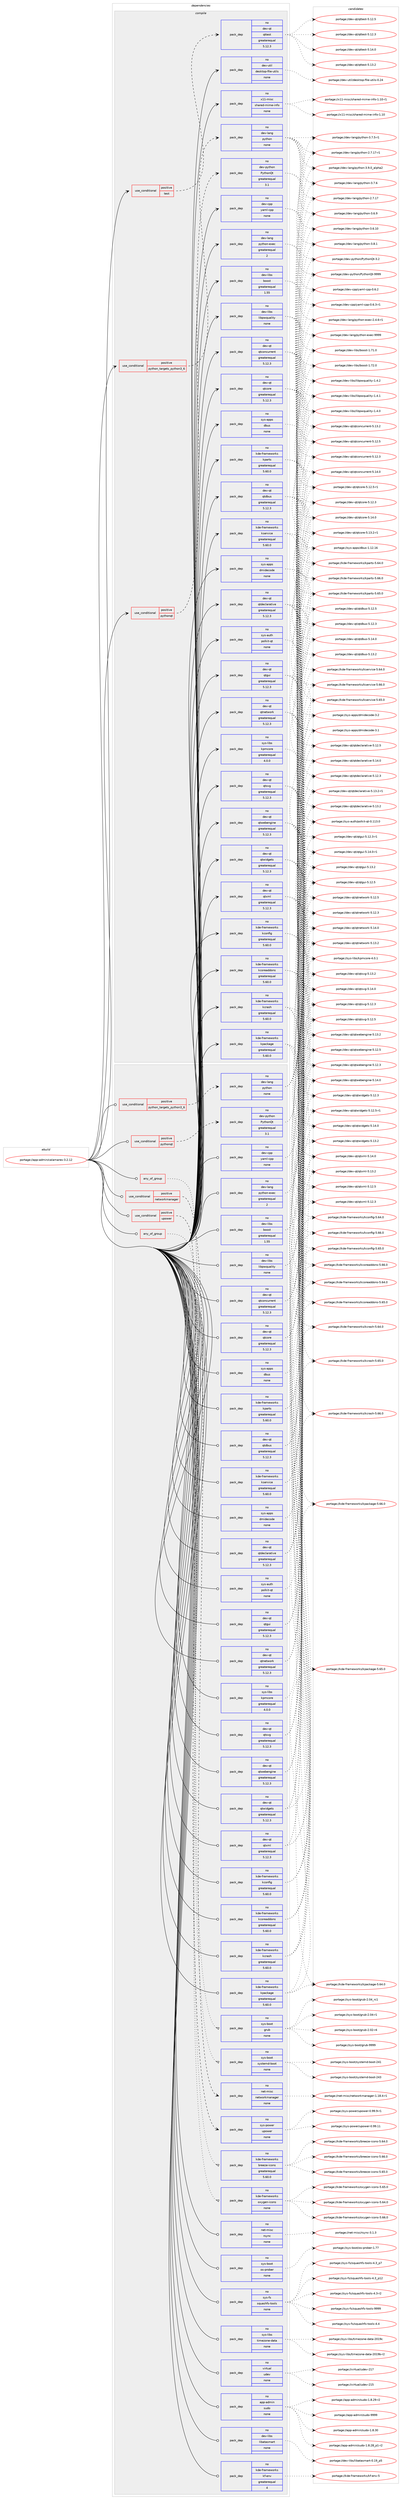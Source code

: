 digraph prolog {

# *************
# Graph options
# *************

newrank=true;
concentrate=true;
compound=true;
graph [rankdir=LR,fontname=Helvetica,fontsize=10,ranksep=1.5];#, ranksep=2.5, nodesep=0.2];
edge  [arrowhead=vee];
node  [fontname=Helvetica,fontsize=10];

# **********
# The ebuild
# **********

subgraph cluster_leftcol {
color=gray;
rank=same;
label=<<i>ebuild</i>>;
id [label="portage://app-admin/calamares-3.2.12", color=red, width=4, href="../app-admin/calamares-3.2.12.svg"];
}

# ****************
# The dependencies
# ****************

subgraph cluster_midcol {
color=gray;
label=<<i>dependencies</i>>;
subgraph cluster_compile {
fillcolor="#eeeeee";
style=filled;
label=<<i>compile</i>>;
subgraph cond155632 {
dependency657938 [label=<<TABLE BORDER="0" CELLBORDER="1" CELLSPACING="0" CELLPADDING="4"><TR><TD ROWSPAN="3" CELLPADDING="10">use_conditional</TD></TR><TR><TD>positive</TD></TR><TR><TD>python_targets_python3_6</TD></TR></TABLE>>, shape=none, color=red];
subgraph pack493527 {
dependency657939 [label=<<TABLE BORDER="0" CELLBORDER="1" CELLSPACING="0" CELLPADDING="4" WIDTH="220"><TR><TD ROWSPAN="6" CELLPADDING="30">pack_dep</TD></TR><TR><TD WIDTH="110">no</TD></TR><TR><TD>dev-lang</TD></TR><TR><TD>python</TD></TR><TR><TD>none</TD></TR><TR><TD></TD></TR></TABLE>>, shape=none, color=blue];
}
dependency657938:e -> dependency657939:w [weight=20,style="dashed",arrowhead="vee"];
}
id:e -> dependency657938:w [weight=20,style="solid",arrowhead="vee"];
subgraph cond155633 {
dependency657940 [label=<<TABLE BORDER="0" CELLBORDER="1" CELLSPACING="0" CELLPADDING="4"><TR><TD ROWSPAN="3" CELLPADDING="10">use_conditional</TD></TR><TR><TD>positive</TD></TR><TR><TD>pythonqt</TD></TR></TABLE>>, shape=none, color=red];
subgraph pack493528 {
dependency657941 [label=<<TABLE BORDER="0" CELLBORDER="1" CELLSPACING="0" CELLPADDING="4" WIDTH="220"><TR><TD ROWSPAN="6" CELLPADDING="30">pack_dep</TD></TR><TR><TD WIDTH="110">no</TD></TR><TR><TD>dev-python</TD></TR><TR><TD>PythonQt</TD></TR><TR><TD>greaterequal</TD></TR><TR><TD>3.1</TD></TR></TABLE>>, shape=none, color=blue];
}
dependency657940:e -> dependency657941:w [weight=20,style="dashed",arrowhead="vee"];
}
id:e -> dependency657940:w [weight=20,style="solid",arrowhead="vee"];
subgraph cond155634 {
dependency657942 [label=<<TABLE BORDER="0" CELLBORDER="1" CELLSPACING="0" CELLPADDING="4"><TR><TD ROWSPAN="3" CELLPADDING="10">use_conditional</TD></TR><TR><TD>positive</TD></TR><TR><TD>test</TD></TR></TABLE>>, shape=none, color=red];
subgraph pack493529 {
dependency657943 [label=<<TABLE BORDER="0" CELLBORDER="1" CELLSPACING="0" CELLPADDING="4" WIDTH="220"><TR><TD ROWSPAN="6" CELLPADDING="30">pack_dep</TD></TR><TR><TD WIDTH="110">no</TD></TR><TR><TD>dev-qt</TD></TR><TR><TD>qttest</TD></TR><TR><TD>greaterequal</TD></TR><TR><TD>5.12.3</TD></TR></TABLE>>, shape=none, color=blue];
}
dependency657942:e -> dependency657943:w [weight=20,style="dashed",arrowhead="vee"];
}
id:e -> dependency657942:w [weight=20,style="solid",arrowhead="vee"];
subgraph pack493530 {
dependency657944 [label=<<TABLE BORDER="0" CELLBORDER="1" CELLSPACING="0" CELLPADDING="4" WIDTH="220"><TR><TD ROWSPAN="6" CELLPADDING="30">pack_dep</TD></TR><TR><TD WIDTH="110">no</TD></TR><TR><TD>dev-cpp</TD></TR><TR><TD>yaml-cpp</TD></TR><TR><TD>none</TD></TR><TR><TD></TD></TR></TABLE>>, shape=none, color=blue];
}
id:e -> dependency657944:w [weight=20,style="solid",arrowhead="vee"];
subgraph pack493531 {
dependency657945 [label=<<TABLE BORDER="0" CELLBORDER="1" CELLSPACING="0" CELLPADDING="4" WIDTH="220"><TR><TD ROWSPAN="6" CELLPADDING="30">pack_dep</TD></TR><TR><TD WIDTH="110">no</TD></TR><TR><TD>dev-lang</TD></TR><TR><TD>python-exec</TD></TR><TR><TD>greaterequal</TD></TR><TR><TD>2</TD></TR></TABLE>>, shape=none, color=blue];
}
id:e -> dependency657945:w [weight=20,style="solid",arrowhead="vee"];
subgraph pack493532 {
dependency657946 [label=<<TABLE BORDER="0" CELLBORDER="1" CELLSPACING="0" CELLPADDING="4" WIDTH="220"><TR><TD ROWSPAN="6" CELLPADDING="30">pack_dep</TD></TR><TR><TD WIDTH="110">no</TD></TR><TR><TD>dev-libs</TD></TR><TR><TD>boost</TD></TR><TR><TD>greaterequal</TD></TR><TR><TD>1.55</TD></TR></TABLE>>, shape=none, color=blue];
}
id:e -> dependency657946:w [weight=20,style="solid",arrowhead="vee"];
subgraph pack493533 {
dependency657947 [label=<<TABLE BORDER="0" CELLBORDER="1" CELLSPACING="0" CELLPADDING="4" WIDTH="220"><TR><TD ROWSPAN="6" CELLPADDING="30">pack_dep</TD></TR><TR><TD WIDTH="110">no</TD></TR><TR><TD>dev-libs</TD></TR><TR><TD>libpwquality</TD></TR><TR><TD>none</TD></TR><TR><TD></TD></TR></TABLE>>, shape=none, color=blue];
}
id:e -> dependency657947:w [weight=20,style="solid",arrowhead="vee"];
subgraph pack493534 {
dependency657948 [label=<<TABLE BORDER="0" CELLBORDER="1" CELLSPACING="0" CELLPADDING="4" WIDTH="220"><TR><TD ROWSPAN="6" CELLPADDING="30">pack_dep</TD></TR><TR><TD WIDTH="110">no</TD></TR><TR><TD>dev-qt</TD></TR><TR><TD>qtconcurrent</TD></TR><TR><TD>greaterequal</TD></TR><TR><TD>5.12.3</TD></TR></TABLE>>, shape=none, color=blue];
}
id:e -> dependency657948:w [weight=20,style="solid",arrowhead="vee"];
subgraph pack493535 {
dependency657949 [label=<<TABLE BORDER="0" CELLBORDER="1" CELLSPACING="0" CELLPADDING="4" WIDTH="220"><TR><TD ROWSPAN="6" CELLPADDING="30">pack_dep</TD></TR><TR><TD WIDTH="110">no</TD></TR><TR><TD>dev-qt</TD></TR><TR><TD>qtcore</TD></TR><TR><TD>greaterequal</TD></TR><TR><TD>5.12.3</TD></TR></TABLE>>, shape=none, color=blue];
}
id:e -> dependency657949:w [weight=20,style="solid",arrowhead="vee"];
subgraph pack493536 {
dependency657950 [label=<<TABLE BORDER="0" CELLBORDER="1" CELLSPACING="0" CELLPADDING="4" WIDTH="220"><TR><TD ROWSPAN="6" CELLPADDING="30">pack_dep</TD></TR><TR><TD WIDTH="110">no</TD></TR><TR><TD>dev-qt</TD></TR><TR><TD>qtdbus</TD></TR><TR><TD>greaterequal</TD></TR><TR><TD>5.12.3</TD></TR></TABLE>>, shape=none, color=blue];
}
id:e -> dependency657950:w [weight=20,style="solid",arrowhead="vee"];
subgraph pack493537 {
dependency657951 [label=<<TABLE BORDER="0" CELLBORDER="1" CELLSPACING="0" CELLPADDING="4" WIDTH="220"><TR><TD ROWSPAN="6" CELLPADDING="30">pack_dep</TD></TR><TR><TD WIDTH="110">no</TD></TR><TR><TD>dev-qt</TD></TR><TR><TD>qtdeclarative</TD></TR><TR><TD>greaterequal</TD></TR><TR><TD>5.12.3</TD></TR></TABLE>>, shape=none, color=blue];
}
id:e -> dependency657951:w [weight=20,style="solid",arrowhead="vee"];
subgraph pack493538 {
dependency657952 [label=<<TABLE BORDER="0" CELLBORDER="1" CELLSPACING="0" CELLPADDING="4" WIDTH="220"><TR><TD ROWSPAN="6" CELLPADDING="30">pack_dep</TD></TR><TR><TD WIDTH="110">no</TD></TR><TR><TD>dev-qt</TD></TR><TR><TD>qtgui</TD></TR><TR><TD>greaterequal</TD></TR><TR><TD>5.12.3</TD></TR></TABLE>>, shape=none, color=blue];
}
id:e -> dependency657952:w [weight=20,style="solid",arrowhead="vee"];
subgraph pack493539 {
dependency657953 [label=<<TABLE BORDER="0" CELLBORDER="1" CELLSPACING="0" CELLPADDING="4" WIDTH="220"><TR><TD ROWSPAN="6" CELLPADDING="30">pack_dep</TD></TR><TR><TD WIDTH="110">no</TD></TR><TR><TD>dev-qt</TD></TR><TR><TD>qtnetwork</TD></TR><TR><TD>greaterequal</TD></TR><TR><TD>5.12.3</TD></TR></TABLE>>, shape=none, color=blue];
}
id:e -> dependency657953:w [weight=20,style="solid",arrowhead="vee"];
subgraph pack493540 {
dependency657954 [label=<<TABLE BORDER="0" CELLBORDER="1" CELLSPACING="0" CELLPADDING="4" WIDTH="220"><TR><TD ROWSPAN="6" CELLPADDING="30">pack_dep</TD></TR><TR><TD WIDTH="110">no</TD></TR><TR><TD>dev-qt</TD></TR><TR><TD>qtsvg</TD></TR><TR><TD>greaterequal</TD></TR><TR><TD>5.12.3</TD></TR></TABLE>>, shape=none, color=blue];
}
id:e -> dependency657954:w [weight=20,style="solid",arrowhead="vee"];
subgraph pack493541 {
dependency657955 [label=<<TABLE BORDER="0" CELLBORDER="1" CELLSPACING="0" CELLPADDING="4" WIDTH="220"><TR><TD ROWSPAN="6" CELLPADDING="30">pack_dep</TD></TR><TR><TD WIDTH="110">no</TD></TR><TR><TD>dev-qt</TD></TR><TR><TD>qtwebengine</TD></TR><TR><TD>greaterequal</TD></TR><TR><TD>5.12.3</TD></TR></TABLE>>, shape=none, color=blue];
}
id:e -> dependency657955:w [weight=20,style="solid",arrowhead="vee"];
subgraph pack493542 {
dependency657956 [label=<<TABLE BORDER="0" CELLBORDER="1" CELLSPACING="0" CELLPADDING="4" WIDTH="220"><TR><TD ROWSPAN="6" CELLPADDING="30">pack_dep</TD></TR><TR><TD WIDTH="110">no</TD></TR><TR><TD>dev-qt</TD></TR><TR><TD>qtwidgets</TD></TR><TR><TD>greaterequal</TD></TR><TR><TD>5.12.3</TD></TR></TABLE>>, shape=none, color=blue];
}
id:e -> dependency657956:w [weight=20,style="solid",arrowhead="vee"];
subgraph pack493543 {
dependency657957 [label=<<TABLE BORDER="0" CELLBORDER="1" CELLSPACING="0" CELLPADDING="4" WIDTH="220"><TR><TD ROWSPAN="6" CELLPADDING="30">pack_dep</TD></TR><TR><TD WIDTH="110">no</TD></TR><TR><TD>dev-qt</TD></TR><TR><TD>qtxml</TD></TR><TR><TD>greaterequal</TD></TR><TR><TD>5.12.3</TD></TR></TABLE>>, shape=none, color=blue];
}
id:e -> dependency657957:w [weight=20,style="solid",arrowhead="vee"];
subgraph pack493544 {
dependency657958 [label=<<TABLE BORDER="0" CELLBORDER="1" CELLSPACING="0" CELLPADDING="4" WIDTH="220"><TR><TD ROWSPAN="6" CELLPADDING="30">pack_dep</TD></TR><TR><TD WIDTH="110">no</TD></TR><TR><TD>dev-util</TD></TR><TR><TD>desktop-file-utils</TD></TR><TR><TD>none</TD></TR><TR><TD></TD></TR></TABLE>>, shape=none, color=blue];
}
id:e -> dependency657958:w [weight=20,style="solid",arrowhead="vee"];
subgraph pack493545 {
dependency657959 [label=<<TABLE BORDER="0" CELLBORDER="1" CELLSPACING="0" CELLPADDING="4" WIDTH="220"><TR><TD ROWSPAN="6" CELLPADDING="30">pack_dep</TD></TR><TR><TD WIDTH="110">no</TD></TR><TR><TD>kde-frameworks</TD></TR><TR><TD>kconfig</TD></TR><TR><TD>greaterequal</TD></TR><TR><TD>5.60.0</TD></TR></TABLE>>, shape=none, color=blue];
}
id:e -> dependency657959:w [weight=20,style="solid",arrowhead="vee"];
subgraph pack493546 {
dependency657960 [label=<<TABLE BORDER="0" CELLBORDER="1" CELLSPACING="0" CELLPADDING="4" WIDTH="220"><TR><TD ROWSPAN="6" CELLPADDING="30">pack_dep</TD></TR><TR><TD WIDTH="110">no</TD></TR><TR><TD>kde-frameworks</TD></TR><TR><TD>kcoreaddons</TD></TR><TR><TD>greaterequal</TD></TR><TR><TD>5.60.0</TD></TR></TABLE>>, shape=none, color=blue];
}
id:e -> dependency657960:w [weight=20,style="solid",arrowhead="vee"];
subgraph pack493547 {
dependency657961 [label=<<TABLE BORDER="0" CELLBORDER="1" CELLSPACING="0" CELLPADDING="4" WIDTH="220"><TR><TD ROWSPAN="6" CELLPADDING="30">pack_dep</TD></TR><TR><TD WIDTH="110">no</TD></TR><TR><TD>kde-frameworks</TD></TR><TR><TD>kcrash</TD></TR><TR><TD>greaterequal</TD></TR><TR><TD>5.60.0</TD></TR></TABLE>>, shape=none, color=blue];
}
id:e -> dependency657961:w [weight=20,style="solid",arrowhead="vee"];
subgraph pack493548 {
dependency657962 [label=<<TABLE BORDER="0" CELLBORDER="1" CELLSPACING="0" CELLPADDING="4" WIDTH="220"><TR><TD ROWSPAN="6" CELLPADDING="30">pack_dep</TD></TR><TR><TD WIDTH="110">no</TD></TR><TR><TD>kde-frameworks</TD></TR><TR><TD>kpackage</TD></TR><TR><TD>greaterequal</TD></TR><TR><TD>5.60.0</TD></TR></TABLE>>, shape=none, color=blue];
}
id:e -> dependency657962:w [weight=20,style="solid",arrowhead="vee"];
subgraph pack493549 {
dependency657963 [label=<<TABLE BORDER="0" CELLBORDER="1" CELLSPACING="0" CELLPADDING="4" WIDTH="220"><TR><TD ROWSPAN="6" CELLPADDING="30">pack_dep</TD></TR><TR><TD WIDTH="110">no</TD></TR><TR><TD>kde-frameworks</TD></TR><TR><TD>kparts</TD></TR><TR><TD>greaterequal</TD></TR><TR><TD>5.60.0</TD></TR></TABLE>>, shape=none, color=blue];
}
id:e -> dependency657963:w [weight=20,style="solid",arrowhead="vee"];
subgraph pack493550 {
dependency657964 [label=<<TABLE BORDER="0" CELLBORDER="1" CELLSPACING="0" CELLPADDING="4" WIDTH="220"><TR><TD ROWSPAN="6" CELLPADDING="30">pack_dep</TD></TR><TR><TD WIDTH="110">no</TD></TR><TR><TD>kde-frameworks</TD></TR><TR><TD>kservice</TD></TR><TR><TD>greaterequal</TD></TR><TR><TD>5.60.0</TD></TR></TABLE>>, shape=none, color=blue];
}
id:e -> dependency657964:w [weight=20,style="solid",arrowhead="vee"];
subgraph pack493551 {
dependency657965 [label=<<TABLE BORDER="0" CELLBORDER="1" CELLSPACING="0" CELLPADDING="4" WIDTH="220"><TR><TD ROWSPAN="6" CELLPADDING="30">pack_dep</TD></TR><TR><TD WIDTH="110">no</TD></TR><TR><TD>sys-apps</TD></TR><TR><TD>dbus</TD></TR><TR><TD>none</TD></TR><TR><TD></TD></TR></TABLE>>, shape=none, color=blue];
}
id:e -> dependency657965:w [weight=20,style="solid",arrowhead="vee"];
subgraph pack493552 {
dependency657966 [label=<<TABLE BORDER="0" CELLBORDER="1" CELLSPACING="0" CELLPADDING="4" WIDTH="220"><TR><TD ROWSPAN="6" CELLPADDING="30">pack_dep</TD></TR><TR><TD WIDTH="110">no</TD></TR><TR><TD>sys-apps</TD></TR><TR><TD>dmidecode</TD></TR><TR><TD>none</TD></TR><TR><TD></TD></TR></TABLE>>, shape=none, color=blue];
}
id:e -> dependency657966:w [weight=20,style="solid",arrowhead="vee"];
subgraph pack493553 {
dependency657967 [label=<<TABLE BORDER="0" CELLBORDER="1" CELLSPACING="0" CELLPADDING="4" WIDTH="220"><TR><TD ROWSPAN="6" CELLPADDING="30">pack_dep</TD></TR><TR><TD WIDTH="110">no</TD></TR><TR><TD>sys-auth</TD></TR><TR><TD>polkit-qt</TD></TR><TR><TD>none</TD></TR><TR><TD></TD></TR></TABLE>>, shape=none, color=blue];
}
id:e -> dependency657967:w [weight=20,style="solid",arrowhead="vee"];
subgraph pack493554 {
dependency657968 [label=<<TABLE BORDER="0" CELLBORDER="1" CELLSPACING="0" CELLPADDING="4" WIDTH="220"><TR><TD ROWSPAN="6" CELLPADDING="30">pack_dep</TD></TR><TR><TD WIDTH="110">no</TD></TR><TR><TD>sys-libs</TD></TR><TR><TD>kpmcore</TD></TR><TR><TD>greaterequal</TD></TR><TR><TD>4.0.0</TD></TR></TABLE>>, shape=none, color=blue];
}
id:e -> dependency657968:w [weight=20,style="solid",arrowhead="vee"];
subgraph pack493555 {
dependency657969 [label=<<TABLE BORDER="0" CELLBORDER="1" CELLSPACING="0" CELLPADDING="4" WIDTH="220"><TR><TD ROWSPAN="6" CELLPADDING="30">pack_dep</TD></TR><TR><TD WIDTH="110">no</TD></TR><TR><TD>x11-misc</TD></TR><TR><TD>shared-mime-info</TD></TR><TR><TD>none</TD></TR><TR><TD></TD></TR></TABLE>>, shape=none, color=blue];
}
id:e -> dependency657969:w [weight=20,style="solid",arrowhead="vee"];
}
subgraph cluster_compileandrun {
fillcolor="#eeeeee";
style=filled;
label=<<i>compile and run</i>>;
}
subgraph cluster_run {
fillcolor="#eeeeee";
style=filled;
label=<<i>run</i>>;
subgraph any8483 {
dependency657970 [label=<<TABLE BORDER="0" CELLBORDER="1" CELLSPACING="0" CELLPADDING="4"><TR><TD CELLPADDING="10">any_of_group</TD></TR></TABLE>>, shape=none, color=red];subgraph pack493556 {
dependency657971 [label=<<TABLE BORDER="0" CELLBORDER="1" CELLSPACING="0" CELLPADDING="4" WIDTH="220"><TR><TD ROWSPAN="6" CELLPADDING="30">pack_dep</TD></TR><TR><TD WIDTH="110">no</TD></TR><TR><TD>kde-frameworks</TD></TR><TR><TD>breeze-icons</TD></TR><TR><TD>greaterequal</TD></TR><TR><TD>5.60.0</TD></TR></TABLE>>, shape=none, color=blue];
}
dependency657970:e -> dependency657971:w [weight=20,style="dotted",arrowhead="oinv"];
subgraph pack493557 {
dependency657972 [label=<<TABLE BORDER="0" CELLBORDER="1" CELLSPACING="0" CELLPADDING="4" WIDTH="220"><TR><TD ROWSPAN="6" CELLPADDING="30">pack_dep</TD></TR><TR><TD WIDTH="110">no</TD></TR><TR><TD>kde-frameworks</TD></TR><TR><TD>oxygen-icons</TD></TR><TR><TD>none</TD></TR><TR><TD></TD></TR></TABLE>>, shape=none, color=blue];
}
dependency657970:e -> dependency657972:w [weight=20,style="dotted",arrowhead="oinv"];
}
id:e -> dependency657970:w [weight=20,style="solid",arrowhead="odot"];
subgraph any8484 {
dependency657973 [label=<<TABLE BORDER="0" CELLBORDER="1" CELLSPACING="0" CELLPADDING="4"><TR><TD CELLPADDING="10">any_of_group</TD></TR></TABLE>>, shape=none, color=red];subgraph pack493558 {
dependency657974 [label=<<TABLE BORDER="0" CELLBORDER="1" CELLSPACING="0" CELLPADDING="4" WIDTH="220"><TR><TD ROWSPAN="6" CELLPADDING="30">pack_dep</TD></TR><TR><TD WIDTH="110">no</TD></TR><TR><TD>sys-boot</TD></TR><TR><TD>grub</TD></TR><TR><TD>none</TD></TR><TR><TD></TD></TR></TABLE>>, shape=none, color=blue];
}
dependency657973:e -> dependency657974:w [weight=20,style="dotted",arrowhead="oinv"];
subgraph pack493559 {
dependency657975 [label=<<TABLE BORDER="0" CELLBORDER="1" CELLSPACING="0" CELLPADDING="4" WIDTH="220"><TR><TD ROWSPAN="6" CELLPADDING="30">pack_dep</TD></TR><TR><TD WIDTH="110">no</TD></TR><TR><TD>sys-boot</TD></TR><TR><TD>systemd-boot</TD></TR><TR><TD>none</TD></TR><TR><TD></TD></TR></TABLE>>, shape=none, color=blue];
}
dependency657973:e -> dependency657975:w [weight=20,style="dotted",arrowhead="oinv"];
}
id:e -> dependency657973:w [weight=20,style="solid",arrowhead="odot"];
subgraph cond155635 {
dependency657976 [label=<<TABLE BORDER="0" CELLBORDER="1" CELLSPACING="0" CELLPADDING="4"><TR><TD ROWSPAN="3" CELLPADDING="10">use_conditional</TD></TR><TR><TD>positive</TD></TR><TR><TD>networkmanager</TD></TR></TABLE>>, shape=none, color=red];
subgraph pack493560 {
dependency657977 [label=<<TABLE BORDER="0" CELLBORDER="1" CELLSPACING="0" CELLPADDING="4" WIDTH="220"><TR><TD ROWSPAN="6" CELLPADDING="30">pack_dep</TD></TR><TR><TD WIDTH="110">no</TD></TR><TR><TD>net-misc</TD></TR><TR><TD>networkmanager</TD></TR><TR><TD>none</TD></TR><TR><TD></TD></TR></TABLE>>, shape=none, color=blue];
}
dependency657976:e -> dependency657977:w [weight=20,style="dashed",arrowhead="vee"];
}
id:e -> dependency657976:w [weight=20,style="solid",arrowhead="odot"];
subgraph cond155636 {
dependency657978 [label=<<TABLE BORDER="0" CELLBORDER="1" CELLSPACING="0" CELLPADDING="4"><TR><TD ROWSPAN="3" CELLPADDING="10">use_conditional</TD></TR><TR><TD>positive</TD></TR><TR><TD>python_targets_python3_6</TD></TR></TABLE>>, shape=none, color=red];
subgraph pack493561 {
dependency657979 [label=<<TABLE BORDER="0" CELLBORDER="1" CELLSPACING="0" CELLPADDING="4" WIDTH="220"><TR><TD ROWSPAN="6" CELLPADDING="30">pack_dep</TD></TR><TR><TD WIDTH="110">no</TD></TR><TR><TD>dev-lang</TD></TR><TR><TD>python</TD></TR><TR><TD>none</TD></TR><TR><TD></TD></TR></TABLE>>, shape=none, color=blue];
}
dependency657978:e -> dependency657979:w [weight=20,style="dashed",arrowhead="vee"];
}
id:e -> dependency657978:w [weight=20,style="solid",arrowhead="odot"];
subgraph cond155637 {
dependency657980 [label=<<TABLE BORDER="0" CELLBORDER="1" CELLSPACING="0" CELLPADDING="4"><TR><TD ROWSPAN="3" CELLPADDING="10">use_conditional</TD></TR><TR><TD>positive</TD></TR><TR><TD>pythonqt</TD></TR></TABLE>>, shape=none, color=red];
subgraph pack493562 {
dependency657981 [label=<<TABLE BORDER="0" CELLBORDER="1" CELLSPACING="0" CELLPADDING="4" WIDTH="220"><TR><TD ROWSPAN="6" CELLPADDING="30">pack_dep</TD></TR><TR><TD WIDTH="110">no</TD></TR><TR><TD>dev-python</TD></TR><TR><TD>PythonQt</TD></TR><TR><TD>greaterequal</TD></TR><TR><TD>3.1</TD></TR></TABLE>>, shape=none, color=blue];
}
dependency657980:e -> dependency657981:w [weight=20,style="dashed",arrowhead="vee"];
}
id:e -> dependency657980:w [weight=20,style="solid",arrowhead="odot"];
subgraph cond155638 {
dependency657982 [label=<<TABLE BORDER="0" CELLBORDER="1" CELLSPACING="0" CELLPADDING="4"><TR><TD ROWSPAN="3" CELLPADDING="10">use_conditional</TD></TR><TR><TD>positive</TD></TR><TR><TD>upower</TD></TR></TABLE>>, shape=none, color=red];
subgraph pack493563 {
dependency657983 [label=<<TABLE BORDER="0" CELLBORDER="1" CELLSPACING="0" CELLPADDING="4" WIDTH="220"><TR><TD ROWSPAN="6" CELLPADDING="30">pack_dep</TD></TR><TR><TD WIDTH="110">no</TD></TR><TR><TD>sys-power</TD></TR><TR><TD>upower</TD></TR><TR><TD>none</TD></TR><TR><TD></TD></TR></TABLE>>, shape=none, color=blue];
}
dependency657982:e -> dependency657983:w [weight=20,style="dashed",arrowhead="vee"];
}
id:e -> dependency657982:w [weight=20,style="solid",arrowhead="odot"];
subgraph pack493564 {
dependency657984 [label=<<TABLE BORDER="0" CELLBORDER="1" CELLSPACING="0" CELLPADDING="4" WIDTH="220"><TR><TD ROWSPAN="6" CELLPADDING="30">pack_dep</TD></TR><TR><TD WIDTH="110">no</TD></TR><TR><TD>app-admin</TD></TR><TR><TD>sudo</TD></TR><TR><TD>none</TD></TR><TR><TD></TD></TR></TABLE>>, shape=none, color=blue];
}
id:e -> dependency657984:w [weight=20,style="solid",arrowhead="odot"];
subgraph pack493565 {
dependency657985 [label=<<TABLE BORDER="0" CELLBORDER="1" CELLSPACING="0" CELLPADDING="4" WIDTH="220"><TR><TD ROWSPAN="6" CELLPADDING="30">pack_dep</TD></TR><TR><TD WIDTH="110">no</TD></TR><TR><TD>dev-cpp</TD></TR><TR><TD>yaml-cpp</TD></TR><TR><TD>none</TD></TR><TR><TD></TD></TR></TABLE>>, shape=none, color=blue];
}
id:e -> dependency657985:w [weight=20,style="solid",arrowhead="odot"];
subgraph pack493566 {
dependency657986 [label=<<TABLE BORDER="0" CELLBORDER="1" CELLSPACING="0" CELLPADDING="4" WIDTH="220"><TR><TD ROWSPAN="6" CELLPADDING="30">pack_dep</TD></TR><TR><TD WIDTH="110">no</TD></TR><TR><TD>dev-lang</TD></TR><TR><TD>python-exec</TD></TR><TR><TD>greaterequal</TD></TR><TR><TD>2</TD></TR></TABLE>>, shape=none, color=blue];
}
id:e -> dependency657986:w [weight=20,style="solid",arrowhead="odot"];
subgraph pack493567 {
dependency657987 [label=<<TABLE BORDER="0" CELLBORDER="1" CELLSPACING="0" CELLPADDING="4" WIDTH="220"><TR><TD ROWSPAN="6" CELLPADDING="30">pack_dep</TD></TR><TR><TD WIDTH="110">no</TD></TR><TR><TD>dev-libs</TD></TR><TR><TD>boost</TD></TR><TR><TD>greaterequal</TD></TR><TR><TD>1.55</TD></TR></TABLE>>, shape=none, color=blue];
}
id:e -> dependency657987:w [weight=20,style="solid",arrowhead="odot"];
subgraph pack493568 {
dependency657988 [label=<<TABLE BORDER="0" CELLBORDER="1" CELLSPACING="0" CELLPADDING="4" WIDTH="220"><TR><TD ROWSPAN="6" CELLPADDING="30">pack_dep</TD></TR><TR><TD WIDTH="110">no</TD></TR><TR><TD>dev-libs</TD></TR><TR><TD>libatasmart</TD></TR><TR><TD>none</TD></TR><TR><TD></TD></TR></TABLE>>, shape=none, color=blue];
}
id:e -> dependency657988:w [weight=20,style="solid",arrowhead="odot"];
subgraph pack493569 {
dependency657989 [label=<<TABLE BORDER="0" CELLBORDER="1" CELLSPACING="0" CELLPADDING="4" WIDTH="220"><TR><TD ROWSPAN="6" CELLPADDING="30">pack_dep</TD></TR><TR><TD WIDTH="110">no</TD></TR><TR><TD>dev-libs</TD></TR><TR><TD>libpwquality</TD></TR><TR><TD>none</TD></TR><TR><TD></TD></TR></TABLE>>, shape=none, color=blue];
}
id:e -> dependency657989:w [weight=20,style="solid",arrowhead="odot"];
subgraph pack493570 {
dependency657990 [label=<<TABLE BORDER="0" CELLBORDER="1" CELLSPACING="0" CELLPADDING="4" WIDTH="220"><TR><TD ROWSPAN="6" CELLPADDING="30">pack_dep</TD></TR><TR><TD WIDTH="110">no</TD></TR><TR><TD>dev-qt</TD></TR><TR><TD>qtconcurrent</TD></TR><TR><TD>greaterequal</TD></TR><TR><TD>5.12.3</TD></TR></TABLE>>, shape=none, color=blue];
}
id:e -> dependency657990:w [weight=20,style="solid",arrowhead="odot"];
subgraph pack493571 {
dependency657991 [label=<<TABLE BORDER="0" CELLBORDER="1" CELLSPACING="0" CELLPADDING="4" WIDTH="220"><TR><TD ROWSPAN="6" CELLPADDING="30">pack_dep</TD></TR><TR><TD WIDTH="110">no</TD></TR><TR><TD>dev-qt</TD></TR><TR><TD>qtcore</TD></TR><TR><TD>greaterequal</TD></TR><TR><TD>5.12.3</TD></TR></TABLE>>, shape=none, color=blue];
}
id:e -> dependency657991:w [weight=20,style="solid",arrowhead="odot"];
subgraph pack493572 {
dependency657992 [label=<<TABLE BORDER="0" CELLBORDER="1" CELLSPACING="0" CELLPADDING="4" WIDTH="220"><TR><TD ROWSPAN="6" CELLPADDING="30">pack_dep</TD></TR><TR><TD WIDTH="110">no</TD></TR><TR><TD>dev-qt</TD></TR><TR><TD>qtdbus</TD></TR><TR><TD>greaterequal</TD></TR><TR><TD>5.12.3</TD></TR></TABLE>>, shape=none, color=blue];
}
id:e -> dependency657992:w [weight=20,style="solid",arrowhead="odot"];
subgraph pack493573 {
dependency657993 [label=<<TABLE BORDER="0" CELLBORDER="1" CELLSPACING="0" CELLPADDING="4" WIDTH="220"><TR><TD ROWSPAN="6" CELLPADDING="30">pack_dep</TD></TR><TR><TD WIDTH="110">no</TD></TR><TR><TD>dev-qt</TD></TR><TR><TD>qtdeclarative</TD></TR><TR><TD>greaterequal</TD></TR><TR><TD>5.12.3</TD></TR></TABLE>>, shape=none, color=blue];
}
id:e -> dependency657993:w [weight=20,style="solid",arrowhead="odot"];
subgraph pack493574 {
dependency657994 [label=<<TABLE BORDER="0" CELLBORDER="1" CELLSPACING="0" CELLPADDING="4" WIDTH="220"><TR><TD ROWSPAN="6" CELLPADDING="30">pack_dep</TD></TR><TR><TD WIDTH="110">no</TD></TR><TR><TD>dev-qt</TD></TR><TR><TD>qtgui</TD></TR><TR><TD>greaterequal</TD></TR><TR><TD>5.12.3</TD></TR></TABLE>>, shape=none, color=blue];
}
id:e -> dependency657994:w [weight=20,style="solid",arrowhead="odot"];
subgraph pack493575 {
dependency657995 [label=<<TABLE BORDER="0" CELLBORDER="1" CELLSPACING="0" CELLPADDING="4" WIDTH="220"><TR><TD ROWSPAN="6" CELLPADDING="30">pack_dep</TD></TR><TR><TD WIDTH="110">no</TD></TR><TR><TD>dev-qt</TD></TR><TR><TD>qtnetwork</TD></TR><TR><TD>greaterequal</TD></TR><TR><TD>5.12.3</TD></TR></TABLE>>, shape=none, color=blue];
}
id:e -> dependency657995:w [weight=20,style="solid",arrowhead="odot"];
subgraph pack493576 {
dependency657996 [label=<<TABLE BORDER="0" CELLBORDER="1" CELLSPACING="0" CELLPADDING="4" WIDTH="220"><TR><TD ROWSPAN="6" CELLPADDING="30">pack_dep</TD></TR><TR><TD WIDTH="110">no</TD></TR><TR><TD>dev-qt</TD></TR><TR><TD>qtsvg</TD></TR><TR><TD>greaterequal</TD></TR><TR><TD>5.12.3</TD></TR></TABLE>>, shape=none, color=blue];
}
id:e -> dependency657996:w [weight=20,style="solid",arrowhead="odot"];
subgraph pack493577 {
dependency657997 [label=<<TABLE BORDER="0" CELLBORDER="1" CELLSPACING="0" CELLPADDING="4" WIDTH="220"><TR><TD ROWSPAN="6" CELLPADDING="30">pack_dep</TD></TR><TR><TD WIDTH="110">no</TD></TR><TR><TD>dev-qt</TD></TR><TR><TD>qtwebengine</TD></TR><TR><TD>greaterequal</TD></TR><TR><TD>5.12.3</TD></TR></TABLE>>, shape=none, color=blue];
}
id:e -> dependency657997:w [weight=20,style="solid",arrowhead="odot"];
subgraph pack493578 {
dependency657998 [label=<<TABLE BORDER="0" CELLBORDER="1" CELLSPACING="0" CELLPADDING="4" WIDTH="220"><TR><TD ROWSPAN="6" CELLPADDING="30">pack_dep</TD></TR><TR><TD WIDTH="110">no</TD></TR><TR><TD>dev-qt</TD></TR><TR><TD>qtwidgets</TD></TR><TR><TD>greaterequal</TD></TR><TR><TD>5.12.3</TD></TR></TABLE>>, shape=none, color=blue];
}
id:e -> dependency657998:w [weight=20,style="solid",arrowhead="odot"];
subgraph pack493579 {
dependency657999 [label=<<TABLE BORDER="0" CELLBORDER="1" CELLSPACING="0" CELLPADDING="4" WIDTH="220"><TR><TD ROWSPAN="6" CELLPADDING="30">pack_dep</TD></TR><TR><TD WIDTH="110">no</TD></TR><TR><TD>dev-qt</TD></TR><TR><TD>qtxml</TD></TR><TR><TD>greaterequal</TD></TR><TR><TD>5.12.3</TD></TR></TABLE>>, shape=none, color=blue];
}
id:e -> dependency657999:w [weight=20,style="solid",arrowhead="odot"];
subgraph pack493580 {
dependency658000 [label=<<TABLE BORDER="0" CELLBORDER="1" CELLSPACING="0" CELLPADDING="4" WIDTH="220"><TR><TD ROWSPAN="6" CELLPADDING="30">pack_dep</TD></TR><TR><TD WIDTH="110">no</TD></TR><TR><TD>kde-frameworks</TD></TR><TR><TD>kconfig</TD></TR><TR><TD>greaterequal</TD></TR><TR><TD>5.60.0</TD></TR></TABLE>>, shape=none, color=blue];
}
id:e -> dependency658000:w [weight=20,style="solid",arrowhead="odot"];
subgraph pack493581 {
dependency658001 [label=<<TABLE BORDER="0" CELLBORDER="1" CELLSPACING="0" CELLPADDING="4" WIDTH="220"><TR><TD ROWSPAN="6" CELLPADDING="30">pack_dep</TD></TR><TR><TD WIDTH="110">no</TD></TR><TR><TD>kde-frameworks</TD></TR><TR><TD>kcoreaddons</TD></TR><TR><TD>greaterequal</TD></TR><TR><TD>5.60.0</TD></TR></TABLE>>, shape=none, color=blue];
}
id:e -> dependency658001:w [weight=20,style="solid",arrowhead="odot"];
subgraph pack493582 {
dependency658002 [label=<<TABLE BORDER="0" CELLBORDER="1" CELLSPACING="0" CELLPADDING="4" WIDTH="220"><TR><TD ROWSPAN="6" CELLPADDING="30">pack_dep</TD></TR><TR><TD WIDTH="110">no</TD></TR><TR><TD>kde-frameworks</TD></TR><TR><TD>kcrash</TD></TR><TR><TD>greaterequal</TD></TR><TR><TD>5.60.0</TD></TR></TABLE>>, shape=none, color=blue];
}
id:e -> dependency658002:w [weight=20,style="solid",arrowhead="odot"];
subgraph pack493583 {
dependency658003 [label=<<TABLE BORDER="0" CELLBORDER="1" CELLSPACING="0" CELLPADDING="4" WIDTH="220"><TR><TD ROWSPAN="6" CELLPADDING="30">pack_dep</TD></TR><TR><TD WIDTH="110">no</TD></TR><TR><TD>kde-frameworks</TD></TR><TR><TD>kf-env</TD></TR><TR><TD>greaterequal</TD></TR><TR><TD>4</TD></TR></TABLE>>, shape=none, color=blue];
}
id:e -> dependency658003:w [weight=20,style="solid",arrowhead="odot"];
subgraph pack493584 {
dependency658004 [label=<<TABLE BORDER="0" CELLBORDER="1" CELLSPACING="0" CELLPADDING="4" WIDTH="220"><TR><TD ROWSPAN="6" CELLPADDING="30">pack_dep</TD></TR><TR><TD WIDTH="110">no</TD></TR><TR><TD>kde-frameworks</TD></TR><TR><TD>kpackage</TD></TR><TR><TD>greaterequal</TD></TR><TR><TD>5.60.0</TD></TR></TABLE>>, shape=none, color=blue];
}
id:e -> dependency658004:w [weight=20,style="solid",arrowhead="odot"];
subgraph pack493585 {
dependency658005 [label=<<TABLE BORDER="0" CELLBORDER="1" CELLSPACING="0" CELLPADDING="4" WIDTH="220"><TR><TD ROWSPAN="6" CELLPADDING="30">pack_dep</TD></TR><TR><TD WIDTH="110">no</TD></TR><TR><TD>kde-frameworks</TD></TR><TR><TD>kparts</TD></TR><TR><TD>greaterequal</TD></TR><TR><TD>5.60.0</TD></TR></TABLE>>, shape=none, color=blue];
}
id:e -> dependency658005:w [weight=20,style="solid",arrowhead="odot"];
subgraph pack493586 {
dependency658006 [label=<<TABLE BORDER="0" CELLBORDER="1" CELLSPACING="0" CELLPADDING="4" WIDTH="220"><TR><TD ROWSPAN="6" CELLPADDING="30">pack_dep</TD></TR><TR><TD WIDTH="110">no</TD></TR><TR><TD>kde-frameworks</TD></TR><TR><TD>kservice</TD></TR><TR><TD>greaterequal</TD></TR><TR><TD>5.60.0</TD></TR></TABLE>>, shape=none, color=blue];
}
id:e -> dependency658006:w [weight=20,style="solid",arrowhead="odot"];
subgraph pack493587 {
dependency658007 [label=<<TABLE BORDER="0" CELLBORDER="1" CELLSPACING="0" CELLPADDING="4" WIDTH="220"><TR><TD ROWSPAN="6" CELLPADDING="30">pack_dep</TD></TR><TR><TD WIDTH="110">no</TD></TR><TR><TD>net-misc</TD></TR><TR><TD>rsync</TD></TR><TR><TD>none</TD></TR><TR><TD></TD></TR></TABLE>>, shape=none, color=blue];
}
id:e -> dependency658007:w [weight=20,style="solid",arrowhead="odot"];
subgraph pack493588 {
dependency658008 [label=<<TABLE BORDER="0" CELLBORDER="1" CELLSPACING="0" CELLPADDING="4" WIDTH="220"><TR><TD ROWSPAN="6" CELLPADDING="30">pack_dep</TD></TR><TR><TD WIDTH="110">no</TD></TR><TR><TD>sys-apps</TD></TR><TR><TD>dbus</TD></TR><TR><TD>none</TD></TR><TR><TD></TD></TR></TABLE>>, shape=none, color=blue];
}
id:e -> dependency658008:w [weight=20,style="solid",arrowhead="odot"];
subgraph pack493589 {
dependency658009 [label=<<TABLE BORDER="0" CELLBORDER="1" CELLSPACING="0" CELLPADDING="4" WIDTH="220"><TR><TD ROWSPAN="6" CELLPADDING="30">pack_dep</TD></TR><TR><TD WIDTH="110">no</TD></TR><TR><TD>sys-apps</TD></TR><TR><TD>dmidecode</TD></TR><TR><TD>none</TD></TR><TR><TD></TD></TR></TABLE>>, shape=none, color=blue];
}
id:e -> dependency658009:w [weight=20,style="solid",arrowhead="odot"];
subgraph pack493590 {
dependency658010 [label=<<TABLE BORDER="0" CELLBORDER="1" CELLSPACING="0" CELLPADDING="4" WIDTH="220"><TR><TD ROWSPAN="6" CELLPADDING="30">pack_dep</TD></TR><TR><TD WIDTH="110">no</TD></TR><TR><TD>sys-auth</TD></TR><TR><TD>polkit-qt</TD></TR><TR><TD>none</TD></TR><TR><TD></TD></TR></TABLE>>, shape=none, color=blue];
}
id:e -> dependency658010:w [weight=20,style="solid",arrowhead="odot"];
subgraph pack493591 {
dependency658011 [label=<<TABLE BORDER="0" CELLBORDER="1" CELLSPACING="0" CELLPADDING="4" WIDTH="220"><TR><TD ROWSPAN="6" CELLPADDING="30">pack_dep</TD></TR><TR><TD WIDTH="110">no</TD></TR><TR><TD>sys-boot</TD></TR><TR><TD>os-prober</TD></TR><TR><TD>none</TD></TR><TR><TD></TD></TR></TABLE>>, shape=none, color=blue];
}
id:e -> dependency658011:w [weight=20,style="solid",arrowhead="odot"];
subgraph pack493592 {
dependency658012 [label=<<TABLE BORDER="0" CELLBORDER="1" CELLSPACING="0" CELLPADDING="4" WIDTH="220"><TR><TD ROWSPAN="6" CELLPADDING="30">pack_dep</TD></TR><TR><TD WIDTH="110">no</TD></TR><TR><TD>sys-fs</TD></TR><TR><TD>squashfs-tools</TD></TR><TR><TD>none</TD></TR><TR><TD></TD></TR></TABLE>>, shape=none, color=blue];
}
id:e -> dependency658012:w [weight=20,style="solid",arrowhead="odot"];
subgraph pack493593 {
dependency658013 [label=<<TABLE BORDER="0" CELLBORDER="1" CELLSPACING="0" CELLPADDING="4" WIDTH="220"><TR><TD ROWSPAN="6" CELLPADDING="30">pack_dep</TD></TR><TR><TD WIDTH="110">no</TD></TR><TR><TD>sys-libs</TD></TR><TR><TD>kpmcore</TD></TR><TR><TD>greaterequal</TD></TR><TR><TD>4.0.0</TD></TR></TABLE>>, shape=none, color=blue];
}
id:e -> dependency658013:w [weight=20,style="solid",arrowhead="odot"];
subgraph pack493594 {
dependency658014 [label=<<TABLE BORDER="0" CELLBORDER="1" CELLSPACING="0" CELLPADDING="4" WIDTH="220"><TR><TD ROWSPAN="6" CELLPADDING="30">pack_dep</TD></TR><TR><TD WIDTH="110">no</TD></TR><TR><TD>sys-libs</TD></TR><TR><TD>timezone-data</TD></TR><TR><TD>none</TD></TR><TR><TD></TD></TR></TABLE>>, shape=none, color=blue];
}
id:e -> dependency658014:w [weight=20,style="solid",arrowhead="odot"];
subgraph pack493595 {
dependency658015 [label=<<TABLE BORDER="0" CELLBORDER="1" CELLSPACING="0" CELLPADDING="4" WIDTH="220"><TR><TD ROWSPAN="6" CELLPADDING="30">pack_dep</TD></TR><TR><TD WIDTH="110">no</TD></TR><TR><TD>virtual</TD></TR><TR><TD>udev</TD></TR><TR><TD>none</TD></TR><TR><TD></TD></TR></TABLE>>, shape=none, color=blue];
}
id:e -> dependency658015:w [weight=20,style="solid",arrowhead="odot"];
}
}

# **************
# The candidates
# **************

subgraph cluster_choices {
rank=same;
color=gray;
label=<<i>candidates</i>>;

subgraph choice493527 {
color=black;
nodesep=1;
choice10010111845108971101034711212111610411111045514657464895971081121049750 [label="portage://dev-lang/python-3.9.0_alpha2", color=red, width=4,href="../dev-lang/python-3.9.0_alpha2.svg"];
choice100101118451089711010347112121116104111110455146564649 [label="portage://dev-lang/python-3.8.1", color=red, width=4,href="../dev-lang/python-3.8.1.svg"];
choice100101118451089711010347112121116104111110455146554654 [label="portage://dev-lang/python-3.7.6", color=red, width=4,href="../dev-lang/python-3.7.6.svg"];
choice1001011184510897110103471121211161041111104551465546534511449 [label="portage://dev-lang/python-3.7.5-r1", color=red, width=4,href="../dev-lang/python-3.7.5-r1.svg"];
choice100101118451089711010347112121116104111110455146544657 [label="portage://dev-lang/python-3.6.9", color=red, width=4,href="../dev-lang/python-3.6.9.svg"];
choice10010111845108971101034711212111610411111045514654464948 [label="portage://dev-lang/python-3.6.10", color=red, width=4,href="../dev-lang/python-3.6.10.svg"];
choice100101118451089711010347112121116104111110455046554649554511449 [label="portage://dev-lang/python-2.7.17-r1", color=red, width=4,href="../dev-lang/python-2.7.17-r1.svg"];
choice10010111845108971101034711212111610411111045504655464955 [label="portage://dev-lang/python-2.7.17", color=red, width=4,href="../dev-lang/python-2.7.17.svg"];
dependency657939:e -> choice10010111845108971101034711212111610411111045514657464895971081121049750:w [style=dotted,weight="100"];
dependency657939:e -> choice100101118451089711010347112121116104111110455146564649:w [style=dotted,weight="100"];
dependency657939:e -> choice100101118451089711010347112121116104111110455146554654:w [style=dotted,weight="100"];
dependency657939:e -> choice1001011184510897110103471121211161041111104551465546534511449:w [style=dotted,weight="100"];
dependency657939:e -> choice100101118451089711010347112121116104111110455146544657:w [style=dotted,weight="100"];
dependency657939:e -> choice10010111845108971101034711212111610411111045514654464948:w [style=dotted,weight="100"];
dependency657939:e -> choice100101118451089711010347112121116104111110455046554649554511449:w [style=dotted,weight="100"];
dependency657939:e -> choice10010111845108971101034711212111610411111045504655464955:w [style=dotted,weight="100"];
}
subgraph choice493528 {
color=black;
nodesep=1;
choice100101118451121211161041111104780121116104111110811164557575757 [label="portage://dev-python/PythonQt-9999", color=red, width=4,href="../dev-python/PythonQt-9999.svg"];
choice1001011184511212111610411111047801211161041111108111645514650 [label="portage://dev-python/PythonQt-3.2", color=red, width=4,href="../dev-python/PythonQt-3.2.svg"];
dependency657941:e -> choice100101118451121211161041111104780121116104111110811164557575757:w [style=dotted,weight="100"];
dependency657941:e -> choice1001011184511212111610411111047801211161041111108111645514650:w [style=dotted,weight="100"];
}
subgraph choice493529 {
color=black;
nodesep=1;
choice100101118451131164711311611610111511645534649524648 [label="portage://dev-qt/qttest-5.14.0", color=red, width=4,href="../dev-qt/qttest-5.14.0.svg"];
choice100101118451131164711311611610111511645534649514650 [label="portage://dev-qt/qttest-5.13.2", color=red, width=4,href="../dev-qt/qttest-5.13.2.svg"];
choice100101118451131164711311611610111511645534649504653 [label="portage://dev-qt/qttest-5.12.5", color=red, width=4,href="../dev-qt/qttest-5.12.5.svg"];
choice100101118451131164711311611610111511645534649504651 [label="portage://dev-qt/qttest-5.12.3", color=red, width=4,href="../dev-qt/qttest-5.12.3.svg"];
dependency657943:e -> choice100101118451131164711311611610111511645534649524648:w [style=dotted,weight="100"];
dependency657943:e -> choice100101118451131164711311611610111511645534649514650:w [style=dotted,weight="100"];
dependency657943:e -> choice100101118451131164711311611610111511645534649504653:w [style=dotted,weight="100"];
dependency657943:e -> choice100101118451131164711311611610111511645534649504651:w [style=dotted,weight="100"];
}
subgraph choice493530 {
color=black;
nodesep=1;
choice1001011184599112112471219710910845991121124548465446514511449 [label="portage://dev-cpp/yaml-cpp-0.6.3-r1", color=red, width=4,href="../dev-cpp/yaml-cpp-0.6.3-r1.svg"];
choice100101118459911211247121971091084599112112454846544650 [label="portage://dev-cpp/yaml-cpp-0.6.2", color=red, width=4,href="../dev-cpp/yaml-cpp-0.6.2.svg"];
dependency657944:e -> choice1001011184599112112471219710910845991121124548465446514511449:w [style=dotted,weight="100"];
dependency657944:e -> choice100101118459911211247121971091084599112112454846544650:w [style=dotted,weight="100"];
}
subgraph choice493531 {
color=black;
nodesep=1;
choice10010111845108971101034711212111610411111045101120101994557575757 [label="portage://dev-lang/python-exec-9999", color=red, width=4,href="../dev-lang/python-exec-9999.svg"];
choice10010111845108971101034711212111610411111045101120101994550465246544511449 [label="portage://dev-lang/python-exec-2.4.6-r1", color=red, width=4,href="../dev-lang/python-exec-2.4.6-r1.svg"];
dependency657945:e -> choice10010111845108971101034711212111610411111045101120101994557575757:w [style=dotted,weight="100"];
dependency657945:e -> choice10010111845108971101034711212111610411111045101120101994550465246544511449:w [style=dotted,weight="100"];
}
subgraph choice493532 {
color=black;
nodesep=1;
choice1001011184510810598115479811111111511645494655504648 [label="portage://dev-libs/boost-1.72.0", color=red, width=4,href="../dev-libs/boost-1.72.0.svg"];
choice1001011184510810598115479811111111511645494655494648 [label="portage://dev-libs/boost-1.71.0", color=red, width=4,href="../dev-libs/boost-1.71.0.svg"];
dependency657946:e -> choice1001011184510810598115479811111111511645494655504648:w [style=dotted,weight="100"];
dependency657946:e -> choice1001011184510810598115479811111111511645494655494648:w [style=dotted,weight="100"];
}
subgraph choice493533 {
color=black;
nodesep=1;
choice1001011184510810598115471081059811211911311797108105116121454946524650 [label="portage://dev-libs/libpwquality-1.4.2", color=red, width=4,href="../dev-libs/libpwquality-1.4.2.svg"];
choice1001011184510810598115471081059811211911311797108105116121454946524649 [label="portage://dev-libs/libpwquality-1.4.1", color=red, width=4,href="../dev-libs/libpwquality-1.4.1.svg"];
choice1001011184510810598115471081059811211911311797108105116121454946524648 [label="portage://dev-libs/libpwquality-1.4.0", color=red, width=4,href="../dev-libs/libpwquality-1.4.0.svg"];
dependency657947:e -> choice1001011184510810598115471081059811211911311797108105116121454946524650:w [style=dotted,weight="100"];
dependency657947:e -> choice1001011184510810598115471081059811211911311797108105116121454946524649:w [style=dotted,weight="100"];
dependency657947:e -> choice1001011184510810598115471081059811211911311797108105116121454946524648:w [style=dotted,weight="100"];
}
subgraph choice493534 {
color=black;
nodesep=1;
choice1001011184511311647113116991111109911711411410111011645534649524648 [label="portage://dev-qt/qtconcurrent-5.14.0", color=red, width=4,href="../dev-qt/qtconcurrent-5.14.0.svg"];
choice1001011184511311647113116991111109911711411410111011645534649514650 [label="portage://dev-qt/qtconcurrent-5.13.2", color=red, width=4,href="../dev-qt/qtconcurrent-5.13.2.svg"];
choice1001011184511311647113116991111109911711411410111011645534649504653 [label="portage://dev-qt/qtconcurrent-5.12.5", color=red, width=4,href="../dev-qt/qtconcurrent-5.12.5.svg"];
choice1001011184511311647113116991111109911711411410111011645534649504651 [label="portage://dev-qt/qtconcurrent-5.12.3", color=red, width=4,href="../dev-qt/qtconcurrent-5.12.3.svg"];
dependency657948:e -> choice1001011184511311647113116991111109911711411410111011645534649524648:w [style=dotted,weight="100"];
dependency657948:e -> choice1001011184511311647113116991111109911711411410111011645534649514650:w [style=dotted,weight="100"];
dependency657948:e -> choice1001011184511311647113116991111109911711411410111011645534649504653:w [style=dotted,weight="100"];
dependency657948:e -> choice1001011184511311647113116991111109911711411410111011645534649504651:w [style=dotted,weight="100"];
}
subgraph choice493535 {
color=black;
nodesep=1;
choice10010111845113116471131169911111410145534649524648 [label="portage://dev-qt/qtcore-5.14.0", color=red, width=4,href="../dev-qt/qtcore-5.14.0.svg"];
choice100101118451131164711311699111114101455346495146504511449 [label="portage://dev-qt/qtcore-5.13.2-r1", color=red, width=4,href="../dev-qt/qtcore-5.13.2-r1.svg"];
choice100101118451131164711311699111114101455346495046534511449 [label="portage://dev-qt/qtcore-5.12.5-r1", color=red, width=4,href="../dev-qt/qtcore-5.12.5-r1.svg"];
choice10010111845113116471131169911111410145534649504651 [label="portage://dev-qt/qtcore-5.12.3", color=red, width=4,href="../dev-qt/qtcore-5.12.3.svg"];
dependency657949:e -> choice10010111845113116471131169911111410145534649524648:w [style=dotted,weight="100"];
dependency657949:e -> choice100101118451131164711311699111114101455346495146504511449:w [style=dotted,weight="100"];
dependency657949:e -> choice100101118451131164711311699111114101455346495046534511449:w [style=dotted,weight="100"];
dependency657949:e -> choice10010111845113116471131169911111410145534649504651:w [style=dotted,weight="100"];
}
subgraph choice493536 {
color=black;
nodesep=1;
choice10010111845113116471131161009811711545534649524648 [label="portage://dev-qt/qtdbus-5.14.0", color=red, width=4,href="../dev-qt/qtdbus-5.14.0.svg"];
choice10010111845113116471131161009811711545534649514650 [label="portage://dev-qt/qtdbus-5.13.2", color=red, width=4,href="../dev-qt/qtdbus-5.13.2.svg"];
choice10010111845113116471131161009811711545534649504653 [label="portage://dev-qt/qtdbus-5.12.5", color=red, width=4,href="../dev-qt/qtdbus-5.12.5.svg"];
choice10010111845113116471131161009811711545534649504651 [label="portage://dev-qt/qtdbus-5.12.3", color=red, width=4,href="../dev-qt/qtdbus-5.12.3.svg"];
dependency657950:e -> choice10010111845113116471131161009811711545534649524648:w [style=dotted,weight="100"];
dependency657950:e -> choice10010111845113116471131161009811711545534649514650:w [style=dotted,weight="100"];
dependency657950:e -> choice10010111845113116471131161009811711545534649504653:w [style=dotted,weight="100"];
dependency657950:e -> choice10010111845113116471131161009811711545534649504651:w [style=dotted,weight="100"];
}
subgraph choice493537 {
color=black;
nodesep=1;
choice100101118451131164711311610010199108971149711610511810145534649524648 [label="portage://dev-qt/qtdeclarative-5.14.0", color=red, width=4,href="../dev-qt/qtdeclarative-5.14.0.svg"];
choice1001011184511311647113116100101991089711497116105118101455346495146504511449 [label="portage://dev-qt/qtdeclarative-5.13.2-r1", color=red, width=4,href="../dev-qt/qtdeclarative-5.13.2-r1.svg"];
choice100101118451131164711311610010199108971149711610511810145534649514650 [label="portage://dev-qt/qtdeclarative-5.13.2", color=red, width=4,href="../dev-qt/qtdeclarative-5.13.2.svg"];
choice100101118451131164711311610010199108971149711610511810145534649504653 [label="portage://dev-qt/qtdeclarative-5.12.5", color=red, width=4,href="../dev-qt/qtdeclarative-5.12.5.svg"];
choice100101118451131164711311610010199108971149711610511810145534649504651 [label="portage://dev-qt/qtdeclarative-5.12.3", color=red, width=4,href="../dev-qt/qtdeclarative-5.12.3.svg"];
dependency657951:e -> choice100101118451131164711311610010199108971149711610511810145534649524648:w [style=dotted,weight="100"];
dependency657951:e -> choice1001011184511311647113116100101991089711497116105118101455346495146504511449:w [style=dotted,weight="100"];
dependency657951:e -> choice100101118451131164711311610010199108971149711610511810145534649514650:w [style=dotted,weight="100"];
dependency657951:e -> choice100101118451131164711311610010199108971149711610511810145534649504653:w [style=dotted,weight="100"];
dependency657951:e -> choice100101118451131164711311610010199108971149711610511810145534649504651:w [style=dotted,weight="100"];
}
subgraph choice493538 {
color=black;
nodesep=1;
choice1001011184511311647113116103117105455346495246484511449 [label="portage://dev-qt/qtgui-5.14.0-r1", color=red, width=4,href="../dev-qt/qtgui-5.14.0-r1.svg"];
choice100101118451131164711311610311710545534649514650 [label="portage://dev-qt/qtgui-5.13.2", color=red, width=4,href="../dev-qt/qtgui-5.13.2.svg"];
choice100101118451131164711311610311710545534649504653 [label="portage://dev-qt/qtgui-5.12.5", color=red, width=4,href="../dev-qt/qtgui-5.12.5.svg"];
choice1001011184511311647113116103117105455346495046514511449 [label="portage://dev-qt/qtgui-5.12.3-r1", color=red, width=4,href="../dev-qt/qtgui-5.12.3-r1.svg"];
dependency657952:e -> choice1001011184511311647113116103117105455346495246484511449:w [style=dotted,weight="100"];
dependency657952:e -> choice100101118451131164711311610311710545534649514650:w [style=dotted,weight="100"];
dependency657952:e -> choice100101118451131164711311610311710545534649504653:w [style=dotted,weight="100"];
dependency657952:e -> choice1001011184511311647113116103117105455346495046514511449:w [style=dotted,weight="100"];
}
subgraph choice493539 {
color=black;
nodesep=1;
choice100101118451131164711311611010111611911111410745534649524648 [label="portage://dev-qt/qtnetwork-5.14.0", color=red, width=4,href="../dev-qt/qtnetwork-5.14.0.svg"];
choice100101118451131164711311611010111611911111410745534649514650 [label="portage://dev-qt/qtnetwork-5.13.2", color=red, width=4,href="../dev-qt/qtnetwork-5.13.2.svg"];
choice100101118451131164711311611010111611911111410745534649504653 [label="portage://dev-qt/qtnetwork-5.12.5", color=red, width=4,href="../dev-qt/qtnetwork-5.12.5.svg"];
choice100101118451131164711311611010111611911111410745534649504651 [label="portage://dev-qt/qtnetwork-5.12.3", color=red, width=4,href="../dev-qt/qtnetwork-5.12.3.svg"];
dependency657953:e -> choice100101118451131164711311611010111611911111410745534649524648:w [style=dotted,weight="100"];
dependency657953:e -> choice100101118451131164711311611010111611911111410745534649514650:w [style=dotted,weight="100"];
dependency657953:e -> choice100101118451131164711311611010111611911111410745534649504653:w [style=dotted,weight="100"];
dependency657953:e -> choice100101118451131164711311611010111611911111410745534649504651:w [style=dotted,weight="100"];
}
subgraph choice493540 {
color=black;
nodesep=1;
choice100101118451131164711311611511810345534649524648 [label="portage://dev-qt/qtsvg-5.14.0", color=red, width=4,href="../dev-qt/qtsvg-5.14.0.svg"];
choice100101118451131164711311611511810345534649514650 [label="portage://dev-qt/qtsvg-5.13.2", color=red, width=4,href="../dev-qt/qtsvg-5.13.2.svg"];
choice100101118451131164711311611511810345534649504653 [label="portage://dev-qt/qtsvg-5.12.5", color=red, width=4,href="../dev-qt/qtsvg-5.12.5.svg"];
choice100101118451131164711311611511810345534649504651 [label="portage://dev-qt/qtsvg-5.12.3", color=red, width=4,href="../dev-qt/qtsvg-5.12.3.svg"];
dependency657954:e -> choice100101118451131164711311611511810345534649524648:w [style=dotted,weight="100"];
dependency657954:e -> choice100101118451131164711311611511810345534649514650:w [style=dotted,weight="100"];
dependency657954:e -> choice100101118451131164711311611511810345534649504653:w [style=dotted,weight="100"];
dependency657954:e -> choice100101118451131164711311611511810345534649504651:w [style=dotted,weight="100"];
}
subgraph choice493541 {
color=black;
nodesep=1;
choice10010111845113116471131161191019810111010310511010145534649524648 [label="portage://dev-qt/qtwebengine-5.14.0", color=red, width=4,href="../dev-qt/qtwebengine-5.14.0.svg"];
choice10010111845113116471131161191019810111010310511010145534649514650 [label="portage://dev-qt/qtwebengine-5.13.2", color=red, width=4,href="../dev-qt/qtwebengine-5.13.2.svg"];
choice10010111845113116471131161191019810111010310511010145534649504653 [label="portage://dev-qt/qtwebengine-5.12.5", color=red, width=4,href="../dev-qt/qtwebengine-5.12.5.svg"];
choice10010111845113116471131161191019810111010310511010145534649504651 [label="portage://dev-qt/qtwebengine-5.12.3", color=red, width=4,href="../dev-qt/qtwebengine-5.12.3.svg"];
dependency657955:e -> choice10010111845113116471131161191019810111010310511010145534649524648:w [style=dotted,weight="100"];
dependency657955:e -> choice10010111845113116471131161191019810111010310511010145534649514650:w [style=dotted,weight="100"];
dependency657955:e -> choice10010111845113116471131161191019810111010310511010145534649504653:w [style=dotted,weight="100"];
dependency657955:e -> choice10010111845113116471131161191019810111010310511010145534649504651:w [style=dotted,weight="100"];
}
subgraph choice493542 {
color=black;
nodesep=1;
choice100101118451131164711311611910510010310111611545534649524648 [label="portage://dev-qt/qtwidgets-5.14.0", color=red, width=4,href="../dev-qt/qtwidgets-5.14.0.svg"];
choice100101118451131164711311611910510010310111611545534649514650 [label="portage://dev-qt/qtwidgets-5.13.2", color=red, width=4,href="../dev-qt/qtwidgets-5.13.2.svg"];
choice1001011184511311647113116119105100103101116115455346495046534511449 [label="portage://dev-qt/qtwidgets-5.12.5-r1", color=red, width=4,href="../dev-qt/qtwidgets-5.12.5-r1.svg"];
choice100101118451131164711311611910510010310111611545534649504651 [label="portage://dev-qt/qtwidgets-5.12.3", color=red, width=4,href="../dev-qt/qtwidgets-5.12.3.svg"];
dependency657956:e -> choice100101118451131164711311611910510010310111611545534649524648:w [style=dotted,weight="100"];
dependency657956:e -> choice100101118451131164711311611910510010310111611545534649514650:w [style=dotted,weight="100"];
dependency657956:e -> choice1001011184511311647113116119105100103101116115455346495046534511449:w [style=dotted,weight="100"];
dependency657956:e -> choice100101118451131164711311611910510010310111611545534649504651:w [style=dotted,weight="100"];
}
subgraph choice493543 {
color=black;
nodesep=1;
choice100101118451131164711311612010910845534649524648 [label="portage://dev-qt/qtxml-5.14.0", color=red, width=4,href="../dev-qt/qtxml-5.14.0.svg"];
choice100101118451131164711311612010910845534649514650 [label="portage://dev-qt/qtxml-5.13.2", color=red, width=4,href="../dev-qt/qtxml-5.13.2.svg"];
choice100101118451131164711311612010910845534649504653 [label="portage://dev-qt/qtxml-5.12.5", color=red, width=4,href="../dev-qt/qtxml-5.12.5.svg"];
choice100101118451131164711311612010910845534649504651 [label="portage://dev-qt/qtxml-5.12.3", color=red, width=4,href="../dev-qt/qtxml-5.12.3.svg"];
dependency657957:e -> choice100101118451131164711311612010910845534649524648:w [style=dotted,weight="100"];
dependency657957:e -> choice100101118451131164711311612010910845534649514650:w [style=dotted,weight="100"];
dependency657957:e -> choice100101118451131164711311612010910845534649504653:w [style=dotted,weight="100"];
dependency657957:e -> choice100101118451131164711311612010910845534649504651:w [style=dotted,weight="100"];
}
subgraph choice493544 {
color=black;
nodesep=1;
choice100101118451171161051084710010111510711611111245102105108101451171161051081154548465052 [label="portage://dev-util/desktop-file-utils-0.24", color=red, width=4,href="../dev-util/desktop-file-utils-0.24.svg"];
dependency657958:e -> choice100101118451171161051084710010111510711611111245102105108101451171161051081154548465052:w [style=dotted,weight="100"];
}
subgraph choice493545 {
color=black;
nodesep=1;
choice1071001014510211497109101119111114107115471079911111010210510345534654544648 [label="portage://kde-frameworks/kconfig-5.66.0", color=red, width=4,href="../kde-frameworks/kconfig-5.66.0.svg"];
choice1071001014510211497109101119111114107115471079911111010210510345534654534648 [label="portage://kde-frameworks/kconfig-5.65.0", color=red, width=4,href="../kde-frameworks/kconfig-5.65.0.svg"];
choice1071001014510211497109101119111114107115471079911111010210510345534654524648 [label="portage://kde-frameworks/kconfig-5.64.0", color=red, width=4,href="../kde-frameworks/kconfig-5.64.0.svg"];
dependency657959:e -> choice1071001014510211497109101119111114107115471079911111010210510345534654544648:w [style=dotted,weight="100"];
dependency657959:e -> choice1071001014510211497109101119111114107115471079911111010210510345534654534648:w [style=dotted,weight="100"];
dependency657959:e -> choice1071001014510211497109101119111114107115471079911111010210510345534654524648:w [style=dotted,weight="100"];
}
subgraph choice493546 {
color=black;
nodesep=1;
choice107100101451021149710910111911111410711547107991111141019710010011111011545534654544648 [label="portage://kde-frameworks/kcoreaddons-5.66.0", color=red, width=4,href="../kde-frameworks/kcoreaddons-5.66.0.svg"];
choice107100101451021149710910111911111410711547107991111141019710010011111011545534654534648 [label="portage://kde-frameworks/kcoreaddons-5.65.0", color=red, width=4,href="../kde-frameworks/kcoreaddons-5.65.0.svg"];
choice107100101451021149710910111911111410711547107991111141019710010011111011545534654524648 [label="portage://kde-frameworks/kcoreaddons-5.64.0", color=red, width=4,href="../kde-frameworks/kcoreaddons-5.64.0.svg"];
dependency657960:e -> choice107100101451021149710910111911111410711547107991111141019710010011111011545534654544648:w [style=dotted,weight="100"];
dependency657960:e -> choice107100101451021149710910111911111410711547107991111141019710010011111011545534654534648:w [style=dotted,weight="100"];
dependency657960:e -> choice107100101451021149710910111911111410711547107991111141019710010011111011545534654524648:w [style=dotted,weight="100"];
}
subgraph choice493547 {
color=black;
nodesep=1;
choice107100101451021149710910111911111410711547107991149711510445534654544648 [label="portage://kde-frameworks/kcrash-5.66.0", color=red, width=4,href="../kde-frameworks/kcrash-5.66.0.svg"];
choice107100101451021149710910111911111410711547107991149711510445534654534648 [label="portage://kde-frameworks/kcrash-5.65.0", color=red, width=4,href="../kde-frameworks/kcrash-5.65.0.svg"];
choice107100101451021149710910111911111410711547107991149711510445534654524648 [label="portage://kde-frameworks/kcrash-5.64.0", color=red, width=4,href="../kde-frameworks/kcrash-5.64.0.svg"];
dependency657961:e -> choice107100101451021149710910111911111410711547107991149711510445534654544648:w [style=dotted,weight="100"];
dependency657961:e -> choice107100101451021149710910111911111410711547107991149711510445534654534648:w [style=dotted,weight="100"];
dependency657961:e -> choice107100101451021149710910111911111410711547107991149711510445534654524648:w [style=dotted,weight="100"];
}
subgraph choice493548 {
color=black;
nodesep=1;
choice10710010145102114971091011191111141071154710711297991079710310145534654544648 [label="portage://kde-frameworks/kpackage-5.66.0", color=red, width=4,href="../kde-frameworks/kpackage-5.66.0.svg"];
choice10710010145102114971091011191111141071154710711297991079710310145534654534648 [label="portage://kde-frameworks/kpackage-5.65.0", color=red, width=4,href="../kde-frameworks/kpackage-5.65.0.svg"];
choice10710010145102114971091011191111141071154710711297991079710310145534654524648 [label="portage://kde-frameworks/kpackage-5.64.0", color=red, width=4,href="../kde-frameworks/kpackage-5.64.0.svg"];
dependency657962:e -> choice10710010145102114971091011191111141071154710711297991079710310145534654544648:w [style=dotted,weight="100"];
dependency657962:e -> choice10710010145102114971091011191111141071154710711297991079710310145534654534648:w [style=dotted,weight="100"];
dependency657962:e -> choice10710010145102114971091011191111141071154710711297991079710310145534654524648:w [style=dotted,weight="100"];
}
subgraph choice493549 {
color=black;
nodesep=1;
choice1071001014510211497109101119111114107115471071129711411611545534654544648 [label="portage://kde-frameworks/kparts-5.66.0", color=red, width=4,href="../kde-frameworks/kparts-5.66.0.svg"];
choice1071001014510211497109101119111114107115471071129711411611545534654534648 [label="portage://kde-frameworks/kparts-5.65.0", color=red, width=4,href="../kde-frameworks/kparts-5.65.0.svg"];
choice1071001014510211497109101119111114107115471071129711411611545534654524648 [label="portage://kde-frameworks/kparts-5.64.0", color=red, width=4,href="../kde-frameworks/kparts-5.64.0.svg"];
dependency657963:e -> choice1071001014510211497109101119111114107115471071129711411611545534654544648:w [style=dotted,weight="100"];
dependency657963:e -> choice1071001014510211497109101119111114107115471071129711411611545534654534648:w [style=dotted,weight="100"];
dependency657963:e -> choice1071001014510211497109101119111114107115471071129711411611545534654524648:w [style=dotted,weight="100"];
}
subgraph choice493550 {
color=black;
nodesep=1;
choice1071001014510211497109101119111114107115471071151011141181059910145534654544648 [label="portage://kde-frameworks/kservice-5.66.0", color=red, width=4,href="../kde-frameworks/kservice-5.66.0.svg"];
choice1071001014510211497109101119111114107115471071151011141181059910145534654534648 [label="portage://kde-frameworks/kservice-5.65.0", color=red, width=4,href="../kde-frameworks/kservice-5.65.0.svg"];
choice1071001014510211497109101119111114107115471071151011141181059910145534654524648 [label="portage://kde-frameworks/kservice-5.64.0", color=red, width=4,href="../kde-frameworks/kservice-5.64.0.svg"];
dependency657964:e -> choice1071001014510211497109101119111114107115471071151011141181059910145534654544648:w [style=dotted,weight="100"];
dependency657964:e -> choice1071001014510211497109101119111114107115471071151011141181059910145534654534648:w [style=dotted,weight="100"];
dependency657964:e -> choice1071001014510211497109101119111114107115471071151011141181059910145534654524648:w [style=dotted,weight="100"];
}
subgraph choice493551 {
color=black;
nodesep=1;
choice115121115459711211211547100981171154549464950464954 [label="portage://sys-apps/dbus-1.12.16", color=red, width=4,href="../sys-apps/dbus-1.12.16.svg"];
dependency657965:e -> choice115121115459711211211547100981171154549464950464954:w [style=dotted,weight="100"];
}
subgraph choice493552 {
color=black;
nodesep=1;
choice1151211154597112112115471001091051001019911110010145514650 [label="portage://sys-apps/dmidecode-3.2", color=red, width=4,href="../sys-apps/dmidecode-3.2.svg"];
choice1151211154597112112115471001091051001019911110010145514649 [label="portage://sys-apps/dmidecode-3.1", color=red, width=4,href="../sys-apps/dmidecode-3.1.svg"];
dependency657966:e -> choice1151211154597112112115471001091051001019911110010145514650:w [style=dotted,weight="100"];
dependency657966:e -> choice1151211154597112112115471001091051001019911110010145514649:w [style=dotted,weight="100"];
}
subgraph choice493553 {
color=black;
nodesep=1;
choice115121115459711711610447112111108107105116451131164548464949514648 [label="portage://sys-auth/polkit-qt-0.113.0", color=red, width=4,href="../sys-auth/polkit-qt-0.113.0.svg"];
dependency657967:e -> choice115121115459711711610447112111108107105116451131164548464949514648:w [style=dotted,weight="100"];
}
subgraph choice493554 {
color=black;
nodesep=1;
choice11512111545108105981154710711210999111114101455246484649 [label="portage://sys-libs/kpmcore-4.0.1", color=red, width=4,href="../sys-libs/kpmcore-4.0.1.svg"];
dependency657968:e -> choice11512111545108105981154710711210999111114101455246484649:w [style=dotted,weight="100"];
}
subgraph choice493555 {
color=black;
nodesep=1;
choice120494945109105115994711510497114101100451091051091014510511010211145494649484511449 [label="portage://x11-misc/shared-mime-info-1.10-r1", color=red, width=4,href="../x11-misc/shared-mime-info-1.10-r1.svg"];
choice12049494510910511599471151049711410110045109105109101451051101021114549464948 [label="portage://x11-misc/shared-mime-info-1.10", color=red, width=4,href="../x11-misc/shared-mime-info-1.10.svg"];
dependency657969:e -> choice120494945109105115994711510497114101100451091051091014510511010211145494649484511449:w [style=dotted,weight="100"];
dependency657969:e -> choice12049494510910511599471151049711410110045109105109101451051101021114549464948:w [style=dotted,weight="100"];
}
subgraph choice493556 {
color=black;
nodesep=1;
choice10710010145102114971091011191111141071154798114101101122101451059911111011545534654544648 [label="portage://kde-frameworks/breeze-icons-5.66.0", color=red, width=4,href="../kde-frameworks/breeze-icons-5.66.0.svg"];
choice10710010145102114971091011191111141071154798114101101122101451059911111011545534654534648 [label="portage://kde-frameworks/breeze-icons-5.65.0", color=red, width=4,href="../kde-frameworks/breeze-icons-5.65.0.svg"];
choice10710010145102114971091011191111141071154798114101101122101451059911111011545534654524648 [label="portage://kde-frameworks/breeze-icons-5.64.0", color=red, width=4,href="../kde-frameworks/breeze-icons-5.64.0.svg"];
dependency657971:e -> choice10710010145102114971091011191111141071154798114101101122101451059911111011545534654544648:w [style=dotted,weight="100"];
dependency657971:e -> choice10710010145102114971091011191111141071154798114101101122101451059911111011545534654534648:w [style=dotted,weight="100"];
dependency657971:e -> choice10710010145102114971091011191111141071154798114101101122101451059911111011545534654524648:w [style=dotted,weight="100"];
}
subgraph choice493557 {
color=black;
nodesep=1;
choice107100101451021149710910111911111410711547111120121103101110451059911111011545534654544648 [label="portage://kde-frameworks/oxygen-icons-5.66.0", color=red, width=4,href="../kde-frameworks/oxygen-icons-5.66.0.svg"];
choice107100101451021149710910111911111410711547111120121103101110451059911111011545534654534648 [label="portage://kde-frameworks/oxygen-icons-5.65.0", color=red, width=4,href="../kde-frameworks/oxygen-icons-5.65.0.svg"];
choice107100101451021149710910111911111410711547111120121103101110451059911111011545534654524648 [label="portage://kde-frameworks/oxygen-icons-5.64.0", color=red, width=4,href="../kde-frameworks/oxygen-icons-5.64.0.svg"];
dependency657972:e -> choice107100101451021149710910111911111410711547111120121103101110451059911111011545534654544648:w [style=dotted,weight="100"];
dependency657972:e -> choice107100101451021149710910111911111410711547111120121103101110451059911111011545534654534648:w [style=dotted,weight="100"];
dependency657972:e -> choice107100101451021149710910111911111410711547111120121103101110451059911111011545534654524648:w [style=dotted,weight="100"];
}
subgraph choice493558 {
color=black;
nodesep=1;
choice115121115459811111111647103114117984557575757 [label="portage://sys-boot/grub-9999", color=red, width=4,href="../sys-boot/grub-9999.svg"];
choice115121115459811111111647103114117984550464852951149949 [label="portage://sys-boot/grub-2.04_rc1", color=red, width=4,href="../sys-boot/grub-2.04_rc1.svg"];
choice1151211154598111111116471031141179845504648524511449 [label="portage://sys-boot/grub-2.04-r1", color=red, width=4,href="../sys-boot/grub-2.04-r1.svg"];
choice1151211154598111111116471031141179845504648504511452 [label="portage://sys-boot/grub-2.02-r4", color=red, width=4,href="../sys-boot/grub-2.02-r4.svg"];
dependency657974:e -> choice115121115459811111111647103114117984557575757:w [style=dotted,weight="100"];
dependency657974:e -> choice115121115459811111111647103114117984550464852951149949:w [style=dotted,weight="100"];
dependency657974:e -> choice1151211154598111111116471031141179845504648524511449:w [style=dotted,weight="100"];
dependency657974:e -> choice1151211154598111111116471031141179845504648504511452:w [style=dotted,weight="100"];
}
subgraph choice493559 {
color=black;
nodesep=1;
choice115121115459811111111647115121115116101109100459811111111645505251 [label="portage://sys-boot/systemd-boot-243", color=red, width=4,href="../sys-boot/systemd-boot-243.svg"];
choice115121115459811111111647115121115116101109100459811111111645505249 [label="portage://sys-boot/systemd-boot-241", color=red, width=4,href="../sys-boot/systemd-boot-241.svg"];
dependency657975:e -> choice115121115459811111111647115121115116101109100459811111111645505251:w [style=dotted,weight="100"];
dependency657975:e -> choice115121115459811111111647115121115116101109100459811111111645505249:w [style=dotted,weight="100"];
}
subgraph choice493560 {
color=black;
nodesep=1;
choice1101011164510910511599471101011161191111141071099711097103101114454946495646524511449 [label="portage://net-misc/networkmanager-1.18.4-r1", color=red, width=4,href="../net-misc/networkmanager-1.18.4-r1.svg"];
dependency657977:e -> choice1101011164510910511599471101011161191111141071099711097103101114454946495646524511449:w [style=dotted,weight="100"];
}
subgraph choice493561 {
color=black;
nodesep=1;
choice10010111845108971101034711212111610411111045514657464895971081121049750 [label="portage://dev-lang/python-3.9.0_alpha2", color=red, width=4,href="../dev-lang/python-3.9.0_alpha2.svg"];
choice100101118451089711010347112121116104111110455146564649 [label="portage://dev-lang/python-3.8.1", color=red, width=4,href="../dev-lang/python-3.8.1.svg"];
choice100101118451089711010347112121116104111110455146554654 [label="portage://dev-lang/python-3.7.6", color=red, width=4,href="../dev-lang/python-3.7.6.svg"];
choice1001011184510897110103471121211161041111104551465546534511449 [label="portage://dev-lang/python-3.7.5-r1", color=red, width=4,href="../dev-lang/python-3.7.5-r1.svg"];
choice100101118451089711010347112121116104111110455146544657 [label="portage://dev-lang/python-3.6.9", color=red, width=4,href="../dev-lang/python-3.6.9.svg"];
choice10010111845108971101034711212111610411111045514654464948 [label="portage://dev-lang/python-3.6.10", color=red, width=4,href="../dev-lang/python-3.6.10.svg"];
choice100101118451089711010347112121116104111110455046554649554511449 [label="portage://dev-lang/python-2.7.17-r1", color=red, width=4,href="../dev-lang/python-2.7.17-r1.svg"];
choice10010111845108971101034711212111610411111045504655464955 [label="portage://dev-lang/python-2.7.17", color=red, width=4,href="../dev-lang/python-2.7.17.svg"];
dependency657979:e -> choice10010111845108971101034711212111610411111045514657464895971081121049750:w [style=dotted,weight="100"];
dependency657979:e -> choice100101118451089711010347112121116104111110455146564649:w [style=dotted,weight="100"];
dependency657979:e -> choice100101118451089711010347112121116104111110455146554654:w [style=dotted,weight="100"];
dependency657979:e -> choice1001011184510897110103471121211161041111104551465546534511449:w [style=dotted,weight="100"];
dependency657979:e -> choice100101118451089711010347112121116104111110455146544657:w [style=dotted,weight="100"];
dependency657979:e -> choice10010111845108971101034711212111610411111045514654464948:w [style=dotted,weight="100"];
dependency657979:e -> choice100101118451089711010347112121116104111110455046554649554511449:w [style=dotted,weight="100"];
dependency657979:e -> choice10010111845108971101034711212111610411111045504655464955:w [style=dotted,weight="100"];
}
subgraph choice493562 {
color=black;
nodesep=1;
choice100101118451121211161041111104780121116104111110811164557575757 [label="portage://dev-python/PythonQt-9999", color=red, width=4,href="../dev-python/PythonQt-9999.svg"];
choice1001011184511212111610411111047801211161041111108111645514650 [label="portage://dev-python/PythonQt-3.2", color=red, width=4,href="../dev-python/PythonQt-3.2.svg"];
dependency657981:e -> choice100101118451121211161041111104780121116104111110811164557575757:w [style=dotted,weight="100"];
dependency657981:e -> choice1001011184511212111610411111047801211161041111108111645514650:w [style=dotted,weight="100"];
}
subgraph choice493563 {
color=black;
nodesep=1;
choice1151211154511211111910111447117112111119101114454846575746574511449 [label="portage://sys-power/upower-0.99.9-r1", color=red, width=4,href="../sys-power/upower-0.99.9-r1.svg"];
choice11512111545112111119101114471171121111191011144548465757464949 [label="portage://sys-power/upower-0.99.11", color=red, width=4,href="../sys-power/upower-0.99.11.svg"];
dependency657983:e -> choice1151211154511211111910111447117112111119101114454846575746574511449:w [style=dotted,weight="100"];
dependency657983:e -> choice11512111545112111119101114471171121111191011144548465757464949:w [style=dotted,weight="100"];
}
subgraph choice493564 {
color=black;
nodesep=1;
choice971121124597100109105110471151171001114557575757 [label="portage://app-admin/sudo-9999", color=red, width=4,href="../app-admin/sudo-9999.svg"];
choice9711211245971001091051104711511710011145494656465148 [label="portage://app-admin/sudo-1.8.30", color=red, width=4,href="../app-admin/sudo-1.8.30.svg"];
choice97112112459710010910511047115117100111454946564650574511450 [label="portage://app-admin/sudo-1.8.29-r2", color=red, width=4,href="../app-admin/sudo-1.8.29-r2.svg"];
choice971121124597100109105110471151171001114549465646505695112494511450 [label="portage://app-admin/sudo-1.8.28_p1-r2", color=red, width=4,href="../app-admin/sudo-1.8.28_p1-r2.svg"];
dependency657984:e -> choice971121124597100109105110471151171001114557575757:w [style=dotted,weight="100"];
dependency657984:e -> choice9711211245971001091051104711511710011145494656465148:w [style=dotted,weight="100"];
dependency657984:e -> choice97112112459710010910511047115117100111454946564650574511450:w [style=dotted,weight="100"];
dependency657984:e -> choice971121124597100109105110471151171001114549465646505695112494511450:w [style=dotted,weight="100"];
}
subgraph choice493565 {
color=black;
nodesep=1;
choice1001011184599112112471219710910845991121124548465446514511449 [label="portage://dev-cpp/yaml-cpp-0.6.3-r1", color=red, width=4,href="../dev-cpp/yaml-cpp-0.6.3-r1.svg"];
choice100101118459911211247121971091084599112112454846544650 [label="portage://dev-cpp/yaml-cpp-0.6.2", color=red, width=4,href="../dev-cpp/yaml-cpp-0.6.2.svg"];
dependency657985:e -> choice1001011184599112112471219710910845991121124548465446514511449:w [style=dotted,weight="100"];
dependency657985:e -> choice100101118459911211247121971091084599112112454846544650:w [style=dotted,weight="100"];
}
subgraph choice493566 {
color=black;
nodesep=1;
choice10010111845108971101034711212111610411111045101120101994557575757 [label="portage://dev-lang/python-exec-9999", color=red, width=4,href="../dev-lang/python-exec-9999.svg"];
choice10010111845108971101034711212111610411111045101120101994550465246544511449 [label="portage://dev-lang/python-exec-2.4.6-r1", color=red, width=4,href="../dev-lang/python-exec-2.4.6-r1.svg"];
dependency657986:e -> choice10010111845108971101034711212111610411111045101120101994557575757:w [style=dotted,weight="100"];
dependency657986:e -> choice10010111845108971101034711212111610411111045101120101994550465246544511449:w [style=dotted,weight="100"];
}
subgraph choice493567 {
color=black;
nodesep=1;
choice1001011184510810598115479811111111511645494655504648 [label="portage://dev-libs/boost-1.72.0", color=red, width=4,href="../dev-libs/boost-1.72.0.svg"];
choice1001011184510810598115479811111111511645494655494648 [label="portage://dev-libs/boost-1.71.0", color=red, width=4,href="../dev-libs/boost-1.71.0.svg"];
dependency657987:e -> choice1001011184510810598115479811111111511645494655504648:w [style=dotted,weight="100"];
dependency657987:e -> choice1001011184510810598115479811111111511645494655494648:w [style=dotted,weight="100"];
}
subgraph choice493568 {
color=black;
nodesep=1;
choice1001011184510810598115471081059897116971151099711411645484649579511253 [label="portage://dev-libs/libatasmart-0.19_p5", color=red, width=4,href="../dev-libs/libatasmart-0.19_p5.svg"];
dependency657988:e -> choice1001011184510810598115471081059897116971151099711411645484649579511253:w [style=dotted,weight="100"];
}
subgraph choice493569 {
color=black;
nodesep=1;
choice1001011184510810598115471081059811211911311797108105116121454946524650 [label="portage://dev-libs/libpwquality-1.4.2", color=red, width=4,href="../dev-libs/libpwquality-1.4.2.svg"];
choice1001011184510810598115471081059811211911311797108105116121454946524649 [label="portage://dev-libs/libpwquality-1.4.1", color=red, width=4,href="../dev-libs/libpwquality-1.4.1.svg"];
choice1001011184510810598115471081059811211911311797108105116121454946524648 [label="portage://dev-libs/libpwquality-1.4.0", color=red, width=4,href="../dev-libs/libpwquality-1.4.0.svg"];
dependency657989:e -> choice1001011184510810598115471081059811211911311797108105116121454946524650:w [style=dotted,weight="100"];
dependency657989:e -> choice1001011184510810598115471081059811211911311797108105116121454946524649:w [style=dotted,weight="100"];
dependency657989:e -> choice1001011184510810598115471081059811211911311797108105116121454946524648:w [style=dotted,weight="100"];
}
subgraph choice493570 {
color=black;
nodesep=1;
choice1001011184511311647113116991111109911711411410111011645534649524648 [label="portage://dev-qt/qtconcurrent-5.14.0", color=red, width=4,href="../dev-qt/qtconcurrent-5.14.0.svg"];
choice1001011184511311647113116991111109911711411410111011645534649514650 [label="portage://dev-qt/qtconcurrent-5.13.2", color=red, width=4,href="../dev-qt/qtconcurrent-5.13.2.svg"];
choice1001011184511311647113116991111109911711411410111011645534649504653 [label="portage://dev-qt/qtconcurrent-5.12.5", color=red, width=4,href="../dev-qt/qtconcurrent-5.12.5.svg"];
choice1001011184511311647113116991111109911711411410111011645534649504651 [label="portage://dev-qt/qtconcurrent-5.12.3", color=red, width=4,href="../dev-qt/qtconcurrent-5.12.3.svg"];
dependency657990:e -> choice1001011184511311647113116991111109911711411410111011645534649524648:w [style=dotted,weight="100"];
dependency657990:e -> choice1001011184511311647113116991111109911711411410111011645534649514650:w [style=dotted,weight="100"];
dependency657990:e -> choice1001011184511311647113116991111109911711411410111011645534649504653:w [style=dotted,weight="100"];
dependency657990:e -> choice1001011184511311647113116991111109911711411410111011645534649504651:w [style=dotted,weight="100"];
}
subgraph choice493571 {
color=black;
nodesep=1;
choice10010111845113116471131169911111410145534649524648 [label="portage://dev-qt/qtcore-5.14.0", color=red, width=4,href="../dev-qt/qtcore-5.14.0.svg"];
choice100101118451131164711311699111114101455346495146504511449 [label="portage://dev-qt/qtcore-5.13.2-r1", color=red, width=4,href="../dev-qt/qtcore-5.13.2-r1.svg"];
choice100101118451131164711311699111114101455346495046534511449 [label="portage://dev-qt/qtcore-5.12.5-r1", color=red, width=4,href="../dev-qt/qtcore-5.12.5-r1.svg"];
choice10010111845113116471131169911111410145534649504651 [label="portage://dev-qt/qtcore-5.12.3", color=red, width=4,href="../dev-qt/qtcore-5.12.3.svg"];
dependency657991:e -> choice10010111845113116471131169911111410145534649524648:w [style=dotted,weight="100"];
dependency657991:e -> choice100101118451131164711311699111114101455346495146504511449:w [style=dotted,weight="100"];
dependency657991:e -> choice100101118451131164711311699111114101455346495046534511449:w [style=dotted,weight="100"];
dependency657991:e -> choice10010111845113116471131169911111410145534649504651:w [style=dotted,weight="100"];
}
subgraph choice493572 {
color=black;
nodesep=1;
choice10010111845113116471131161009811711545534649524648 [label="portage://dev-qt/qtdbus-5.14.0", color=red, width=4,href="../dev-qt/qtdbus-5.14.0.svg"];
choice10010111845113116471131161009811711545534649514650 [label="portage://dev-qt/qtdbus-5.13.2", color=red, width=4,href="../dev-qt/qtdbus-5.13.2.svg"];
choice10010111845113116471131161009811711545534649504653 [label="portage://dev-qt/qtdbus-5.12.5", color=red, width=4,href="../dev-qt/qtdbus-5.12.5.svg"];
choice10010111845113116471131161009811711545534649504651 [label="portage://dev-qt/qtdbus-5.12.3", color=red, width=4,href="../dev-qt/qtdbus-5.12.3.svg"];
dependency657992:e -> choice10010111845113116471131161009811711545534649524648:w [style=dotted,weight="100"];
dependency657992:e -> choice10010111845113116471131161009811711545534649514650:w [style=dotted,weight="100"];
dependency657992:e -> choice10010111845113116471131161009811711545534649504653:w [style=dotted,weight="100"];
dependency657992:e -> choice10010111845113116471131161009811711545534649504651:w [style=dotted,weight="100"];
}
subgraph choice493573 {
color=black;
nodesep=1;
choice100101118451131164711311610010199108971149711610511810145534649524648 [label="portage://dev-qt/qtdeclarative-5.14.0", color=red, width=4,href="../dev-qt/qtdeclarative-5.14.0.svg"];
choice1001011184511311647113116100101991089711497116105118101455346495146504511449 [label="portage://dev-qt/qtdeclarative-5.13.2-r1", color=red, width=4,href="../dev-qt/qtdeclarative-5.13.2-r1.svg"];
choice100101118451131164711311610010199108971149711610511810145534649514650 [label="portage://dev-qt/qtdeclarative-5.13.2", color=red, width=4,href="../dev-qt/qtdeclarative-5.13.2.svg"];
choice100101118451131164711311610010199108971149711610511810145534649504653 [label="portage://dev-qt/qtdeclarative-5.12.5", color=red, width=4,href="../dev-qt/qtdeclarative-5.12.5.svg"];
choice100101118451131164711311610010199108971149711610511810145534649504651 [label="portage://dev-qt/qtdeclarative-5.12.3", color=red, width=4,href="../dev-qt/qtdeclarative-5.12.3.svg"];
dependency657993:e -> choice100101118451131164711311610010199108971149711610511810145534649524648:w [style=dotted,weight="100"];
dependency657993:e -> choice1001011184511311647113116100101991089711497116105118101455346495146504511449:w [style=dotted,weight="100"];
dependency657993:e -> choice100101118451131164711311610010199108971149711610511810145534649514650:w [style=dotted,weight="100"];
dependency657993:e -> choice100101118451131164711311610010199108971149711610511810145534649504653:w [style=dotted,weight="100"];
dependency657993:e -> choice100101118451131164711311610010199108971149711610511810145534649504651:w [style=dotted,weight="100"];
}
subgraph choice493574 {
color=black;
nodesep=1;
choice1001011184511311647113116103117105455346495246484511449 [label="portage://dev-qt/qtgui-5.14.0-r1", color=red, width=4,href="../dev-qt/qtgui-5.14.0-r1.svg"];
choice100101118451131164711311610311710545534649514650 [label="portage://dev-qt/qtgui-5.13.2", color=red, width=4,href="../dev-qt/qtgui-5.13.2.svg"];
choice100101118451131164711311610311710545534649504653 [label="portage://dev-qt/qtgui-5.12.5", color=red, width=4,href="../dev-qt/qtgui-5.12.5.svg"];
choice1001011184511311647113116103117105455346495046514511449 [label="portage://dev-qt/qtgui-5.12.3-r1", color=red, width=4,href="../dev-qt/qtgui-5.12.3-r1.svg"];
dependency657994:e -> choice1001011184511311647113116103117105455346495246484511449:w [style=dotted,weight="100"];
dependency657994:e -> choice100101118451131164711311610311710545534649514650:w [style=dotted,weight="100"];
dependency657994:e -> choice100101118451131164711311610311710545534649504653:w [style=dotted,weight="100"];
dependency657994:e -> choice1001011184511311647113116103117105455346495046514511449:w [style=dotted,weight="100"];
}
subgraph choice493575 {
color=black;
nodesep=1;
choice100101118451131164711311611010111611911111410745534649524648 [label="portage://dev-qt/qtnetwork-5.14.0", color=red, width=4,href="../dev-qt/qtnetwork-5.14.0.svg"];
choice100101118451131164711311611010111611911111410745534649514650 [label="portage://dev-qt/qtnetwork-5.13.2", color=red, width=4,href="../dev-qt/qtnetwork-5.13.2.svg"];
choice100101118451131164711311611010111611911111410745534649504653 [label="portage://dev-qt/qtnetwork-5.12.5", color=red, width=4,href="../dev-qt/qtnetwork-5.12.5.svg"];
choice100101118451131164711311611010111611911111410745534649504651 [label="portage://dev-qt/qtnetwork-5.12.3", color=red, width=4,href="../dev-qt/qtnetwork-5.12.3.svg"];
dependency657995:e -> choice100101118451131164711311611010111611911111410745534649524648:w [style=dotted,weight="100"];
dependency657995:e -> choice100101118451131164711311611010111611911111410745534649514650:w [style=dotted,weight="100"];
dependency657995:e -> choice100101118451131164711311611010111611911111410745534649504653:w [style=dotted,weight="100"];
dependency657995:e -> choice100101118451131164711311611010111611911111410745534649504651:w [style=dotted,weight="100"];
}
subgraph choice493576 {
color=black;
nodesep=1;
choice100101118451131164711311611511810345534649524648 [label="portage://dev-qt/qtsvg-5.14.0", color=red, width=4,href="../dev-qt/qtsvg-5.14.0.svg"];
choice100101118451131164711311611511810345534649514650 [label="portage://dev-qt/qtsvg-5.13.2", color=red, width=4,href="../dev-qt/qtsvg-5.13.2.svg"];
choice100101118451131164711311611511810345534649504653 [label="portage://dev-qt/qtsvg-5.12.5", color=red, width=4,href="../dev-qt/qtsvg-5.12.5.svg"];
choice100101118451131164711311611511810345534649504651 [label="portage://dev-qt/qtsvg-5.12.3", color=red, width=4,href="../dev-qt/qtsvg-5.12.3.svg"];
dependency657996:e -> choice100101118451131164711311611511810345534649524648:w [style=dotted,weight="100"];
dependency657996:e -> choice100101118451131164711311611511810345534649514650:w [style=dotted,weight="100"];
dependency657996:e -> choice100101118451131164711311611511810345534649504653:w [style=dotted,weight="100"];
dependency657996:e -> choice100101118451131164711311611511810345534649504651:w [style=dotted,weight="100"];
}
subgraph choice493577 {
color=black;
nodesep=1;
choice10010111845113116471131161191019810111010310511010145534649524648 [label="portage://dev-qt/qtwebengine-5.14.0", color=red, width=4,href="../dev-qt/qtwebengine-5.14.0.svg"];
choice10010111845113116471131161191019810111010310511010145534649514650 [label="portage://dev-qt/qtwebengine-5.13.2", color=red, width=4,href="../dev-qt/qtwebengine-5.13.2.svg"];
choice10010111845113116471131161191019810111010310511010145534649504653 [label="portage://dev-qt/qtwebengine-5.12.5", color=red, width=4,href="../dev-qt/qtwebengine-5.12.5.svg"];
choice10010111845113116471131161191019810111010310511010145534649504651 [label="portage://dev-qt/qtwebengine-5.12.3", color=red, width=4,href="../dev-qt/qtwebengine-5.12.3.svg"];
dependency657997:e -> choice10010111845113116471131161191019810111010310511010145534649524648:w [style=dotted,weight="100"];
dependency657997:e -> choice10010111845113116471131161191019810111010310511010145534649514650:w [style=dotted,weight="100"];
dependency657997:e -> choice10010111845113116471131161191019810111010310511010145534649504653:w [style=dotted,weight="100"];
dependency657997:e -> choice10010111845113116471131161191019810111010310511010145534649504651:w [style=dotted,weight="100"];
}
subgraph choice493578 {
color=black;
nodesep=1;
choice100101118451131164711311611910510010310111611545534649524648 [label="portage://dev-qt/qtwidgets-5.14.0", color=red, width=4,href="../dev-qt/qtwidgets-5.14.0.svg"];
choice100101118451131164711311611910510010310111611545534649514650 [label="portage://dev-qt/qtwidgets-5.13.2", color=red, width=4,href="../dev-qt/qtwidgets-5.13.2.svg"];
choice1001011184511311647113116119105100103101116115455346495046534511449 [label="portage://dev-qt/qtwidgets-5.12.5-r1", color=red, width=4,href="../dev-qt/qtwidgets-5.12.5-r1.svg"];
choice100101118451131164711311611910510010310111611545534649504651 [label="portage://dev-qt/qtwidgets-5.12.3", color=red, width=4,href="../dev-qt/qtwidgets-5.12.3.svg"];
dependency657998:e -> choice100101118451131164711311611910510010310111611545534649524648:w [style=dotted,weight="100"];
dependency657998:e -> choice100101118451131164711311611910510010310111611545534649514650:w [style=dotted,weight="100"];
dependency657998:e -> choice1001011184511311647113116119105100103101116115455346495046534511449:w [style=dotted,weight="100"];
dependency657998:e -> choice100101118451131164711311611910510010310111611545534649504651:w [style=dotted,weight="100"];
}
subgraph choice493579 {
color=black;
nodesep=1;
choice100101118451131164711311612010910845534649524648 [label="portage://dev-qt/qtxml-5.14.0", color=red, width=4,href="../dev-qt/qtxml-5.14.0.svg"];
choice100101118451131164711311612010910845534649514650 [label="portage://dev-qt/qtxml-5.13.2", color=red, width=4,href="../dev-qt/qtxml-5.13.2.svg"];
choice100101118451131164711311612010910845534649504653 [label="portage://dev-qt/qtxml-5.12.5", color=red, width=4,href="../dev-qt/qtxml-5.12.5.svg"];
choice100101118451131164711311612010910845534649504651 [label="portage://dev-qt/qtxml-5.12.3", color=red, width=4,href="../dev-qt/qtxml-5.12.3.svg"];
dependency657999:e -> choice100101118451131164711311612010910845534649524648:w [style=dotted,weight="100"];
dependency657999:e -> choice100101118451131164711311612010910845534649514650:w [style=dotted,weight="100"];
dependency657999:e -> choice100101118451131164711311612010910845534649504653:w [style=dotted,weight="100"];
dependency657999:e -> choice100101118451131164711311612010910845534649504651:w [style=dotted,weight="100"];
}
subgraph choice493580 {
color=black;
nodesep=1;
choice1071001014510211497109101119111114107115471079911111010210510345534654544648 [label="portage://kde-frameworks/kconfig-5.66.0", color=red, width=4,href="../kde-frameworks/kconfig-5.66.0.svg"];
choice1071001014510211497109101119111114107115471079911111010210510345534654534648 [label="portage://kde-frameworks/kconfig-5.65.0", color=red, width=4,href="../kde-frameworks/kconfig-5.65.0.svg"];
choice1071001014510211497109101119111114107115471079911111010210510345534654524648 [label="portage://kde-frameworks/kconfig-5.64.0", color=red, width=4,href="../kde-frameworks/kconfig-5.64.0.svg"];
dependency658000:e -> choice1071001014510211497109101119111114107115471079911111010210510345534654544648:w [style=dotted,weight="100"];
dependency658000:e -> choice1071001014510211497109101119111114107115471079911111010210510345534654534648:w [style=dotted,weight="100"];
dependency658000:e -> choice1071001014510211497109101119111114107115471079911111010210510345534654524648:w [style=dotted,weight="100"];
}
subgraph choice493581 {
color=black;
nodesep=1;
choice107100101451021149710910111911111410711547107991111141019710010011111011545534654544648 [label="portage://kde-frameworks/kcoreaddons-5.66.0", color=red, width=4,href="../kde-frameworks/kcoreaddons-5.66.0.svg"];
choice107100101451021149710910111911111410711547107991111141019710010011111011545534654534648 [label="portage://kde-frameworks/kcoreaddons-5.65.0", color=red, width=4,href="../kde-frameworks/kcoreaddons-5.65.0.svg"];
choice107100101451021149710910111911111410711547107991111141019710010011111011545534654524648 [label="portage://kde-frameworks/kcoreaddons-5.64.0", color=red, width=4,href="../kde-frameworks/kcoreaddons-5.64.0.svg"];
dependency658001:e -> choice107100101451021149710910111911111410711547107991111141019710010011111011545534654544648:w [style=dotted,weight="100"];
dependency658001:e -> choice107100101451021149710910111911111410711547107991111141019710010011111011545534654534648:w [style=dotted,weight="100"];
dependency658001:e -> choice107100101451021149710910111911111410711547107991111141019710010011111011545534654524648:w [style=dotted,weight="100"];
}
subgraph choice493582 {
color=black;
nodesep=1;
choice107100101451021149710910111911111410711547107991149711510445534654544648 [label="portage://kde-frameworks/kcrash-5.66.0", color=red, width=4,href="../kde-frameworks/kcrash-5.66.0.svg"];
choice107100101451021149710910111911111410711547107991149711510445534654534648 [label="portage://kde-frameworks/kcrash-5.65.0", color=red, width=4,href="../kde-frameworks/kcrash-5.65.0.svg"];
choice107100101451021149710910111911111410711547107991149711510445534654524648 [label="portage://kde-frameworks/kcrash-5.64.0", color=red, width=4,href="../kde-frameworks/kcrash-5.64.0.svg"];
dependency658002:e -> choice107100101451021149710910111911111410711547107991149711510445534654544648:w [style=dotted,weight="100"];
dependency658002:e -> choice107100101451021149710910111911111410711547107991149711510445534654534648:w [style=dotted,weight="100"];
dependency658002:e -> choice107100101451021149710910111911111410711547107991149711510445534654524648:w [style=dotted,weight="100"];
}
subgraph choice493583 {
color=black;
nodesep=1;
choice107100101451021149710910111911111410711547107102451011101184553 [label="portage://kde-frameworks/kf-env-5", color=red, width=4,href="../kde-frameworks/kf-env-5.svg"];
dependency658003:e -> choice107100101451021149710910111911111410711547107102451011101184553:w [style=dotted,weight="100"];
}
subgraph choice493584 {
color=black;
nodesep=1;
choice10710010145102114971091011191111141071154710711297991079710310145534654544648 [label="portage://kde-frameworks/kpackage-5.66.0", color=red, width=4,href="../kde-frameworks/kpackage-5.66.0.svg"];
choice10710010145102114971091011191111141071154710711297991079710310145534654534648 [label="portage://kde-frameworks/kpackage-5.65.0", color=red, width=4,href="../kde-frameworks/kpackage-5.65.0.svg"];
choice10710010145102114971091011191111141071154710711297991079710310145534654524648 [label="portage://kde-frameworks/kpackage-5.64.0", color=red, width=4,href="../kde-frameworks/kpackage-5.64.0.svg"];
dependency658004:e -> choice10710010145102114971091011191111141071154710711297991079710310145534654544648:w [style=dotted,weight="100"];
dependency658004:e -> choice10710010145102114971091011191111141071154710711297991079710310145534654534648:w [style=dotted,weight="100"];
dependency658004:e -> choice10710010145102114971091011191111141071154710711297991079710310145534654524648:w [style=dotted,weight="100"];
}
subgraph choice493585 {
color=black;
nodesep=1;
choice1071001014510211497109101119111114107115471071129711411611545534654544648 [label="portage://kde-frameworks/kparts-5.66.0", color=red, width=4,href="../kde-frameworks/kparts-5.66.0.svg"];
choice1071001014510211497109101119111114107115471071129711411611545534654534648 [label="portage://kde-frameworks/kparts-5.65.0", color=red, width=4,href="../kde-frameworks/kparts-5.65.0.svg"];
choice1071001014510211497109101119111114107115471071129711411611545534654524648 [label="portage://kde-frameworks/kparts-5.64.0", color=red, width=4,href="../kde-frameworks/kparts-5.64.0.svg"];
dependency658005:e -> choice1071001014510211497109101119111114107115471071129711411611545534654544648:w [style=dotted,weight="100"];
dependency658005:e -> choice1071001014510211497109101119111114107115471071129711411611545534654534648:w [style=dotted,weight="100"];
dependency658005:e -> choice1071001014510211497109101119111114107115471071129711411611545534654524648:w [style=dotted,weight="100"];
}
subgraph choice493586 {
color=black;
nodesep=1;
choice1071001014510211497109101119111114107115471071151011141181059910145534654544648 [label="portage://kde-frameworks/kservice-5.66.0", color=red, width=4,href="../kde-frameworks/kservice-5.66.0.svg"];
choice1071001014510211497109101119111114107115471071151011141181059910145534654534648 [label="portage://kde-frameworks/kservice-5.65.0", color=red, width=4,href="../kde-frameworks/kservice-5.65.0.svg"];
choice1071001014510211497109101119111114107115471071151011141181059910145534654524648 [label="portage://kde-frameworks/kservice-5.64.0", color=red, width=4,href="../kde-frameworks/kservice-5.64.0.svg"];
dependency658006:e -> choice1071001014510211497109101119111114107115471071151011141181059910145534654544648:w [style=dotted,weight="100"];
dependency658006:e -> choice1071001014510211497109101119111114107115471071151011141181059910145534654534648:w [style=dotted,weight="100"];
dependency658006:e -> choice1071001014510211497109101119111114107115471071151011141181059910145534654524648:w [style=dotted,weight="100"];
}
subgraph choice493587 {
color=black;
nodesep=1;
choice11010111645109105115994711411512111099455146494651 [label="portage://net-misc/rsync-3.1.3", color=red, width=4,href="../net-misc/rsync-3.1.3.svg"];
dependency658007:e -> choice11010111645109105115994711411512111099455146494651:w [style=dotted,weight="100"];
}
subgraph choice493588 {
color=black;
nodesep=1;
choice115121115459711211211547100981171154549464950464954 [label="portage://sys-apps/dbus-1.12.16", color=red, width=4,href="../sys-apps/dbus-1.12.16.svg"];
dependency658008:e -> choice115121115459711211211547100981171154549464950464954:w [style=dotted,weight="100"];
}
subgraph choice493589 {
color=black;
nodesep=1;
choice1151211154597112112115471001091051001019911110010145514650 [label="portage://sys-apps/dmidecode-3.2", color=red, width=4,href="../sys-apps/dmidecode-3.2.svg"];
choice1151211154597112112115471001091051001019911110010145514649 [label="portage://sys-apps/dmidecode-3.1", color=red, width=4,href="../sys-apps/dmidecode-3.1.svg"];
dependency658009:e -> choice1151211154597112112115471001091051001019911110010145514650:w [style=dotted,weight="100"];
dependency658009:e -> choice1151211154597112112115471001091051001019911110010145514649:w [style=dotted,weight="100"];
}
subgraph choice493590 {
color=black;
nodesep=1;
choice115121115459711711610447112111108107105116451131164548464949514648 [label="portage://sys-auth/polkit-qt-0.113.0", color=red, width=4,href="../sys-auth/polkit-qt-0.113.0.svg"];
dependency658010:e -> choice115121115459711711610447112111108107105116451131164548464949514648:w [style=dotted,weight="100"];
}
subgraph choice493591 {
color=black;
nodesep=1;
choice11512111545981111111164711111545112114111981011144549465555 [label="portage://sys-boot/os-prober-1.77", color=red, width=4,href="../sys-boot/os-prober-1.77.svg"];
dependency658011:e -> choice11512111545981111111164711111545112114111981011144549465555:w [style=dotted,weight="100"];
}
subgraph choice493592 {
color=black;
nodesep=1;
choice115121115451021154711511311797115104102115451161111111081154557575757 [label="portage://sys-fs/squashfs-tools-9999", color=red, width=4,href="../sys-fs/squashfs-tools-9999.svg"];
choice1151211154510211547115113117971151041021154511611111110811545524652 [label="portage://sys-fs/squashfs-tools-4.4", color=red, width=4,href="../sys-fs/squashfs-tools-4.4.svg"];
choice11512111545102115471151131179711510410211545116111111108115455246519511255 [label="portage://sys-fs/squashfs-tools-4.3_p7", color=red, width=4,href="../sys-fs/squashfs-tools-4.3_p7.svg"];
choice1151211154510211547115113117971151041021154511611111110811545524651951124950 [label="portage://sys-fs/squashfs-tools-4.3_p12", color=red, width=4,href="../sys-fs/squashfs-tools-4.3_p12.svg"];
choice11512111545102115471151131179711510410211545116111111108115455246514511450 [label="portage://sys-fs/squashfs-tools-4.3-r2", color=red, width=4,href="../sys-fs/squashfs-tools-4.3-r2.svg"];
dependency658012:e -> choice115121115451021154711511311797115104102115451161111111081154557575757:w [style=dotted,weight="100"];
dependency658012:e -> choice1151211154510211547115113117971151041021154511611111110811545524652:w [style=dotted,weight="100"];
dependency658012:e -> choice11512111545102115471151131179711510410211545116111111108115455246519511255:w [style=dotted,weight="100"];
dependency658012:e -> choice1151211154510211547115113117971151041021154511611111110811545524651951124950:w [style=dotted,weight="100"];
dependency658012:e -> choice11512111545102115471151131179711510410211545116111111108115455246514511450:w [style=dotted,weight="100"];
}
subgraph choice493593 {
color=black;
nodesep=1;
choice11512111545108105981154710711210999111114101455246484649 [label="portage://sys-libs/kpmcore-4.0.1", color=red, width=4,href="../sys-libs/kpmcore-4.0.1.svg"];
dependency658013:e -> choice11512111545108105981154710711210999111114101455246484649:w [style=dotted,weight="100"];
}
subgraph choice493594 {
color=black;
nodesep=1;
choice115121115451081059811547116105109101122111110101451009711697455048495799 [label="portage://sys-libs/timezone-data-2019c", color=red, width=4,href="../sys-libs/timezone-data-2019c.svg"];
choice1151211154510810598115471161051091011221111101014510097116974550484957984511450 [label="portage://sys-libs/timezone-data-2019b-r2", color=red, width=4,href="../sys-libs/timezone-data-2019b-r2.svg"];
dependency658014:e -> choice115121115451081059811547116105109101122111110101451009711697455048495799:w [style=dotted,weight="100"];
dependency658014:e -> choice1151211154510810598115471161051091011221111101014510097116974550484957984511450:w [style=dotted,weight="100"];
}
subgraph choice493595 {
color=black;
nodesep=1;
choice118105114116117971084711710010111845504955 [label="portage://virtual/udev-217", color=red, width=4,href="../virtual/udev-217.svg"];
choice118105114116117971084711710010111845504953 [label="portage://virtual/udev-215", color=red, width=4,href="../virtual/udev-215.svg"];
dependency658015:e -> choice118105114116117971084711710010111845504955:w [style=dotted,weight="100"];
dependency658015:e -> choice118105114116117971084711710010111845504953:w [style=dotted,weight="100"];
}
}

}
